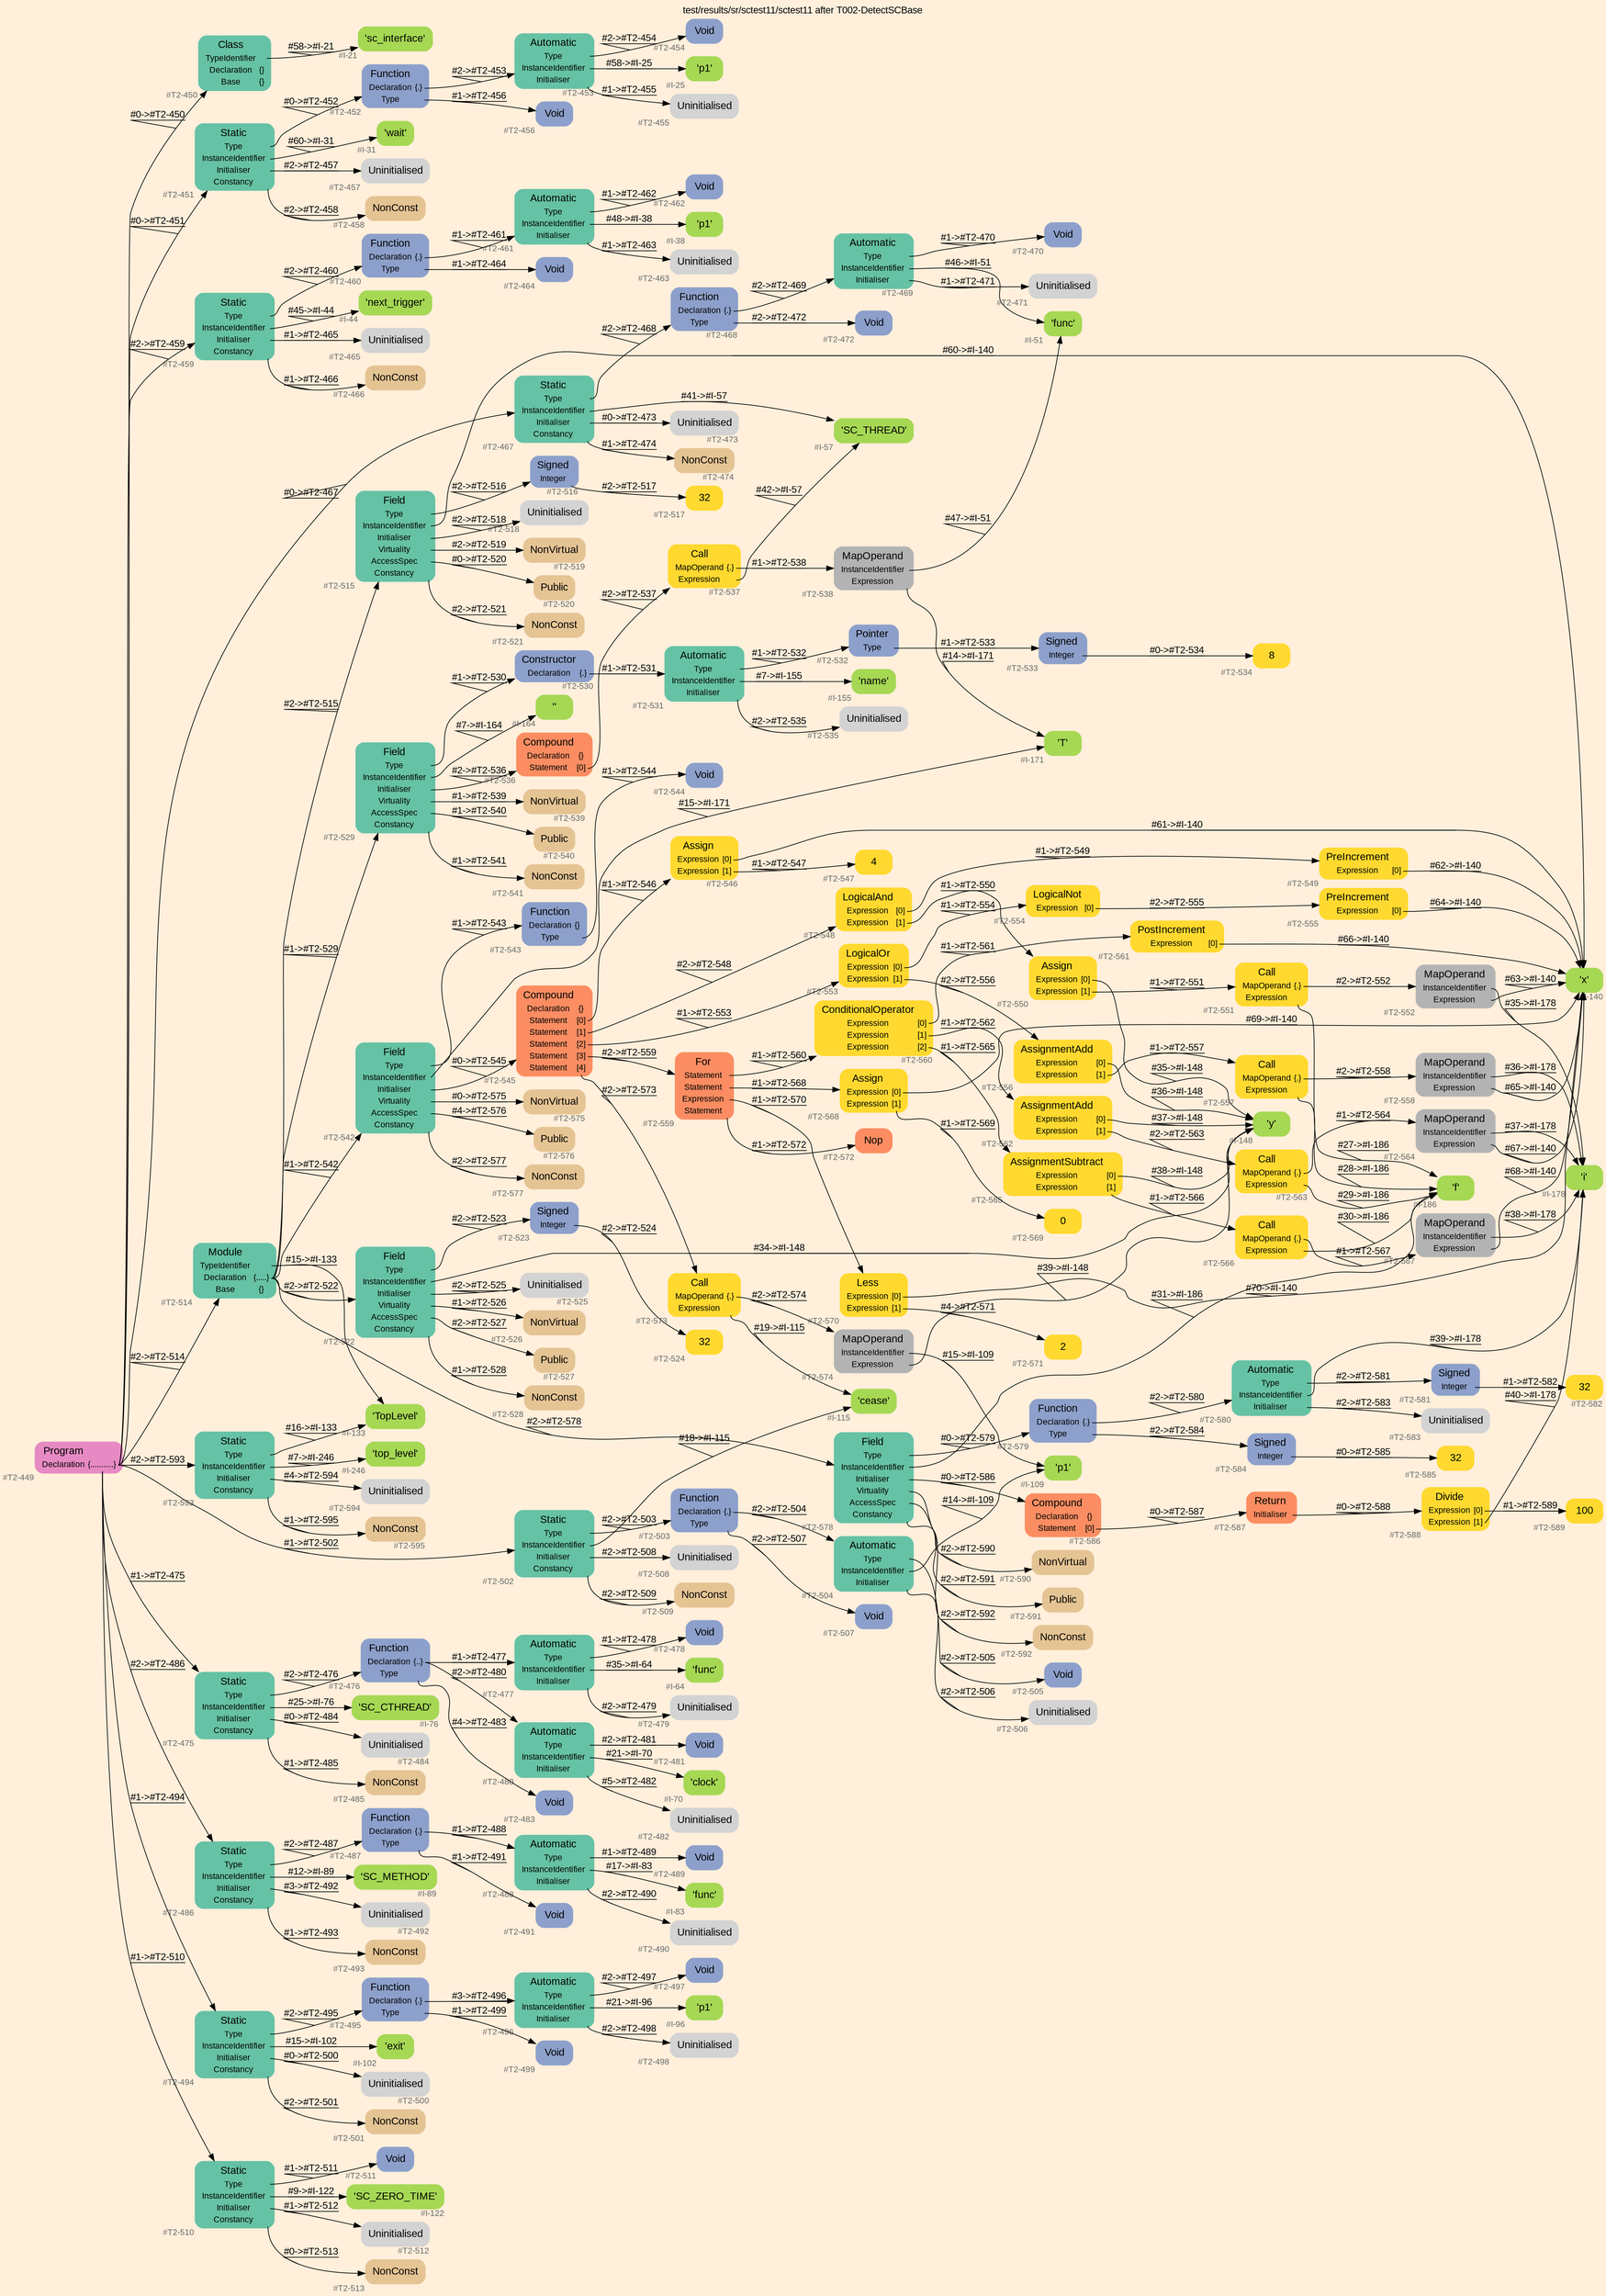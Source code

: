 digraph "test/results/sr/sctest11/sctest11 after T002-DetectSCBase" {
label = "test/results/sr/sctest11/sctest11 after T002-DetectSCBase"
labelloc = t
graph [
    rankdir = "LR"
    ranksep = 0.3
    bgcolor = antiquewhite1
    color = black
    fontcolor = black
    fontname = "Arial"
];
node [
    fontname = "Arial"
];
edge [
    fontname = "Arial"
];

// -------------------- node figure --------------------
// -------- block #T2-449 ----------
"#T2-449" [
    fillcolor = "/set28/4"
    xlabel = "#T2-449"
    fontsize = "12"
    fontcolor = grey40
    shape = "plaintext"
    label = <<TABLE BORDER="0" CELLBORDER="0" CELLSPACING="0">
     <TR><TD><FONT COLOR="black" POINT-SIZE="15">Program</FONT></TD></TR>
     <TR><TD><FONT COLOR="black" POINT-SIZE="12">Declaration</FONT></TD><TD PORT="port0"><FONT COLOR="black" POINT-SIZE="12">{...........}</FONT></TD></TR>
    </TABLE>>
    style = "rounded,filled"
];

// -------- block #T2-450 ----------
"#T2-450" [
    fillcolor = "/set28/1"
    xlabel = "#T2-450"
    fontsize = "12"
    fontcolor = grey40
    shape = "plaintext"
    label = <<TABLE BORDER="0" CELLBORDER="0" CELLSPACING="0">
     <TR><TD><FONT COLOR="black" POINT-SIZE="15">Class</FONT></TD></TR>
     <TR><TD><FONT COLOR="black" POINT-SIZE="12">TypeIdentifier</FONT></TD><TD PORT="port0"></TD></TR>
     <TR><TD><FONT COLOR="black" POINT-SIZE="12">Declaration</FONT></TD><TD PORT="port1"><FONT COLOR="black" POINT-SIZE="12">{}</FONT></TD></TR>
     <TR><TD><FONT COLOR="black" POINT-SIZE="12">Base</FONT></TD><TD PORT="port2"><FONT COLOR="black" POINT-SIZE="12">{}</FONT></TD></TR>
    </TABLE>>
    style = "rounded,filled"
];

// -------- block #I-21 ----------
"#I-21" [
    fillcolor = "/set28/5"
    xlabel = "#I-21"
    fontsize = "12"
    fontcolor = grey40
    shape = "plaintext"
    label = <<TABLE BORDER="0" CELLBORDER="0" CELLSPACING="0">
     <TR><TD><FONT COLOR="black" POINT-SIZE="15">'sc_interface'</FONT></TD></TR>
    </TABLE>>
    style = "rounded,filled"
];

// -------- block #T2-451 ----------
"#T2-451" [
    fillcolor = "/set28/1"
    xlabel = "#T2-451"
    fontsize = "12"
    fontcolor = grey40
    shape = "plaintext"
    label = <<TABLE BORDER="0" CELLBORDER="0" CELLSPACING="0">
     <TR><TD><FONT COLOR="black" POINT-SIZE="15">Static</FONT></TD></TR>
     <TR><TD><FONT COLOR="black" POINT-SIZE="12">Type</FONT></TD><TD PORT="port0"></TD></TR>
     <TR><TD><FONT COLOR="black" POINT-SIZE="12">InstanceIdentifier</FONT></TD><TD PORT="port1"></TD></TR>
     <TR><TD><FONT COLOR="black" POINT-SIZE="12">Initialiser</FONT></TD><TD PORT="port2"></TD></TR>
     <TR><TD><FONT COLOR="black" POINT-SIZE="12">Constancy</FONT></TD><TD PORT="port3"></TD></TR>
    </TABLE>>
    style = "rounded,filled"
];

// -------- block #T2-452 ----------
"#T2-452" [
    fillcolor = "/set28/3"
    xlabel = "#T2-452"
    fontsize = "12"
    fontcolor = grey40
    shape = "plaintext"
    label = <<TABLE BORDER="0" CELLBORDER="0" CELLSPACING="0">
     <TR><TD><FONT COLOR="black" POINT-SIZE="15">Function</FONT></TD></TR>
     <TR><TD><FONT COLOR="black" POINT-SIZE="12">Declaration</FONT></TD><TD PORT="port0"><FONT COLOR="black" POINT-SIZE="12">{.}</FONT></TD></TR>
     <TR><TD><FONT COLOR="black" POINT-SIZE="12">Type</FONT></TD><TD PORT="port1"></TD></TR>
    </TABLE>>
    style = "rounded,filled"
];

// -------- block #T2-453 ----------
"#T2-453" [
    fillcolor = "/set28/1"
    xlabel = "#T2-453"
    fontsize = "12"
    fontcolor = grey40
    shape = "plaintext"
    label = <<TABLE BORDER="0" CELLBORDER="0" CELLSPACING="0">
     <TR><TD><FONT COLOR="black" POINT-SIZE="15">Automatic</FONT></TD></TR>
     <TR><TD><FONT COLOR="black" POINT-SIZE="12">Type</FONT></TD><TD PORT="port0"></TD></TR>
     <TR><TD><FONT COLOR="black" POINT-SIZE="12">InstanceIdentifier</FONT></TD><TD PORT="port1"></TD></TR>
     <TR><TD><FONT COLOR="black" POINT-SIZE="12">Initialiser</FONT></TD><TD PORT="port2"></TD></TR>
    </TABLE>>
    style = "rounded,filled"
];

// -------- block #T2-454 ----------
"#T2-454" [
    fillcolor = "/set28/3"
    xlabel = "#T2-454"
    fontsize = "12"
    fontcolor = grey40
    shape = "plaintext"
    label = <<TABLE BORDER="0" CELLBORDER="0" CELLSPACING="0">
     <TR><TD><FONT COLOR="black" POINT-SIZE="15">Void</FONT></TD></TR>
    </TABLE>>
    style = "rounded,filled"
];

// -------- block #I-25 ----------
"#I-25" [
    fillcolor = "/set28/5"
    xlabel = "#I-25"
    fontsize = "12"
    fontcolor = grey40
    shape = "plaintext"
    label = <<TABLE BORDER="0" CELLBORDER="0" CELLSPACING="0">
     <TR><TD><FONT COLOR="black" POINT-SIZE="15">'p1'</FONT></TD></TR>
    </TABLE>>
    style = "rounded,filled"
];

// -------- block #T2-455 ----------
"#T2-455" [
    xlabel = "#T2-455"
    fontsize = "12"
    fontcolor = grey40
    shape = "plaintext"
    label = <<TABLE BORDER="0" CELLBORDER="0" CELLSPACING="0">
     <TR><TD><FONT COLOR="black" POINT-SIZE="15">Uninitialised</FONT></TD></TR>
    </TABLE>>
    style = "rounded,filled"
];

// -------- block #T2-456 ----------
"#T2-456" [
    fillcolor = "/set28/3"
    xlabel = "#T2-456"
    fontsize = "12"
    fontcolor = grey40
    shape = "plaintext"
    label = <<TABLE BORDER="0" CELLBORDER="0" CELLSPACING="0">
     <TR><TD><FONT COLOR="black" POINT-SIZE="15">Void</FONT></TD></TR>
    </TABLE>>
    style = "rounded,filled"
];

// -------- block #I-31 ----------
"#I-31" [
    fillcolor = "/set28/5"
    xlabel = "#I-31"
    fontsize = "12"
    fontcolor = grey40
    shape = "plaintext"
    label = <<TABLE BORDER="0" CELLBORDER="0" CELLSPACING="0">
     <TR><TD><FONT COLOR="black" POINT-SIZE="15">'wait'</FONT></TD></TR>
    </TABLE>>
    style = "rounded,filled"
];

// -------- block #T2-457 ----------
"#T2-457" [
    xlabel = "#T2-457"
    fontsize = "12"
    fontcolor = grey40
    shape = "plaintext"
    label = <<TABLE BORDER="0" CELLBORDER="0" CELLSPACING="0">
     <TR><TD><FONT COLOR="black" POINT-SIZE="15">Uninitialised</FONT></TD></TR>
    </TABLE>>
    style = "rounded,filled"
];

// -------- block #T2-458 ----------
"#T2-458" [
    fillcolor = "/set28/7"
    xlabel = "#T2-458"
    fontsize = "12"
    fontcolor = grey40
    shape = "plaintext"
    label = <<TABLE BORDER="0" CELLBORDER="0" CELLSPACING="0">
     <TR><TD><FONT COLOR="black" POINT-SIZE="15">NonConst</FONT></TD></TR>
    </TABLE>>
    style = "rounded,filled"
];

// -------- block #T2-459 ----------
"#T2-459" [
    fillcolor = "/set28/1"
    xlabel = "#T2-459"
    fontsize = "12"
    fontcolor = grey40
    shape = "plaintext"
    label = <<TABLE BORDER="0" CELLBORDER="0" CELLSPACING="0">
     <TR><TD><FONT COLOR="black" POINT-SIZE="15">Static</FONT></TD></TR>
     <TR><TD><FONT COLOR="black" POINT-SIZE="12">Type</FONT></TD><TD PORT="port0"></TD></TR>
     <TR><TD><FONT COLOR="black" POINT-SIZE="12">InstanceIdentifier</FONT></TD><TD PORT="port1"></TD></TR>
     <TR><TD><FONT COLOR="black" POINT-SIZE="12">Initialiser</FONT></TD><TD PORT="port2"></TD></TR>
     <TR><TD><FONT COLOR="black" POINT-SIZE="12">Constancy</FONT></TD><TD PORT="port3"></TD></TR>
    </TABLE>>
    style = "rounded,filled"
];

// -------- block #T2-460 ----------
"#T2-460" [
    fillcolor = "/set28/3"
    xlabel = "#T2-460"
    fontsize = "12"
    fontcolor = grey40
    shape = "plaintext"
    label = <<TABLE BORDER="0" CELLBORDER="0" CELLSPACING="0">
     <TR><TD><FONT COLOR="black" POINT-SIZE="15">Function</FONT></TD></TR>
     <TR><TD><FONT COLOR="black" POINT-SIZE="12">Declaration</FONT></TD><TD PORT="port0"><FONT COLOR="black" POINT-SIZE="12">{.}</FONT></TD></TR>
     <TR><TD><FONT COLOR="black" POINT-SIZE="12">Type</FONT></TD><TD PORT="port1"></TD></TR>
    </TABLE>>
    style = "rounded,filled"
];

// -------- block #T2-461 ----------
"#T2-461" [
    fillcolor = "/set28/1"
    xlabel = "#T2-461"
    fontsize = "12"
    fontcolor = grey40
    shape = "plaintext"
    label = <<TABLE BORDER="0" CELLBORDER="0" CELLSPACING="0">
     <TR><TD><FONT COLOR="black" POINT-SIZE="15">Automatic</FONT></TD></TR>
     <TR><TD><FONT COLOR="black" POINT-SIZE="12">Type</FONT></TD><TD PORT="port0"></TD></TR>
     <TR><TD><FONT COLOR="black" POINT-SIZE="12">InstanceIdentifier</FONT></TD><TD PORT="port1"></TD></TR>
     <TR><TD><FONT COLOR="black" POINT-SIZE="12">Initialiser</FONT></TD><TD PORT="port2"></TD></TR>
    </TABLE>>
    style = "rounded,filled"
];

// -------- block #T2-462 ----------
"#T2-462" [
    fillcolor = "/set28/3"
    xlabel = "#T2-462"
    fontsize = "12"
    fontcolor = grey40
    shape = "plaintext"
    label = <<TABLE BORDER="0" CELLBORDER="0" CELLSPACING="0">
     <TR><TD><FONT COLOR="black" POINT-SIZE="15">Void</FONT></TD></TR>
    </TABLE>>
    style = "rounded,filled"
];

// -------- block #I-38 ----------
"#I-38" [
    fillcolor = "/set28/5"
    xlabel = "#I-38"
    fontsize = "12"
    fontcolor = grey40
    shape = "plaintext"
    label = <<TABLE BORDER="0" CELLBORDER="0" CELLSPACING="0">
     <TR><TD><FONT COLOR="black" POINT-SIZE="15">'p1'</FONT></TD></TR>
    </TABLE>>
    style = "rounded,filled"
];

// -------- block #T2-463 ----------
"#T2-463" [
    xlabel = "#T2-463"
    fontsize = "12"
    fontcolor = grey40
    shape = "plaintext"
    label = <<TABLE BORDER="0" CELLBORDER="0" CELLSPACING="0">
     <TR><TD><FONT COLOR="black" POINT-SIZE="15">Uninitialised</FONT></TD></TR>
    </TABLE>>
    style = "rounded,filled"
];

// -------- block #T2-464 ----------
"#T2-464" [
    fillcolor = "/set28/3"
    xlabel = "#T2-464"
    fontsize = "12"
    fontcolor = grey40
    shape = "plaintext"
    label = <<TABLE BORDER="0" CELLBORDER="0" CELLSPACING="0">
     <TR><TD><FONT COLOR="black" POINT-SIZE="15">Void</FONT></TD></TR>
    </TABLE>>
    style = "rounded,filled"
];

// -------- block #I-44 ----------
"#I-44" [
    fillcolor = "/set28/5"
    xlabel = "#I-44"
    fontsize = "12"
    fontcolor = grey40
    shape = "plaintext"
    label = <<TABLE BORDER="0" CELLBORDER="0" CELLSPACING="0">
     <TR><TD><FONT COLOR="black" POINT-SIZE="15">'next_trigger'</FONT></TD></TR>
    </TABLE>>
    style = "rounded,filled"
];

// -------- block #T2-465 ----------
"#T2-465" [
    xlabel = "#T2-465"
    fontsize = "12"
    fontcolor = grey40
    shape = "plaintext"
    label = <<TABLE BORDER="0" CELLBORDER="0" CELLSPACING="0">
     <TR><TD><FONT COLOR="black" POINT-SIZE="15">Uninitialised</FONT></TD></TR>
    </TABLE>>
    style = "rounded,filled"
];

// -------- block #T2-466 ----------
"#T2-466" [
    fillcolor = "/set28/7"
    xlabel = "#T2-466"
    fontsize = "12"
    fontcolor = grey40
    shape = "plaintext"
    label = <<TABLE BORDER="0" CELLBORDER="0" CELLSPACING="0">
     <TR><TD><FONT COLOR="black" POINT-SIZE="15">NonConst</FONT></TD></TR>
    </TABLE>>
    style = "rounded,filled"
];

// -------- block #T2-467 ----------
"#T2-467" [
    fillcolor = "/set28/1"
    xlabel = "#T2-467"
    fontsize = "12"
    fontcolor = grey40
    shape = "plaintext"
    label = <<TABLE BORDER="0" CELLBORDER="0" CELLSPACING="0">
     <TR><TD><FONT COLOR="black" POINT-SIZE="15">Static</FONT></TD></TR>
     <TR><TD><FONT COLOR="black" POINT-SIZE="12">Type</FONT></TD><TD PORT="port0"></TD></TR>
     <TR><TD><FONT COLOR="black" POINT-SIZE="12">InstanceIdentifier</FONT></TD><TD PORT="port1"></TD></TR>
     <TR><TD><FONT COLOR="black" POINT-SIZE="12">Initialiser</FONT></TD><TD PORT="port2"></TD></TR>
     <TR><TD><FONT COLOR="black" POINT-SIZE="12">Constancy</FONT></TD><TD PORT="port3"></TD></TR>
    </TABLE>>
    style = "rounded,filled"
];

// -------- block #T2-468 ----------
"#T2-468" [
    fillcolor = "/set28/3"
    xlabel = "#T2-468"
    fontsize = "12"
    fontcolor = grey40
    shape = "plaintext"
    label = <<TABLE BORDER="0" CELLBORDER="0" CELLSPACING="0">
     <TR><TD><FONT COLOR="black" POINT-SIZE="15">Function</FONT></TD></TR>
     <TR><TD><FONT COLOR="black" POINT-SIZE="12">Declaration</FONT></TD><TD PORT="port0"><FONT COLOR="black" POINT-SIZE="12">{.}</FONT></TD></TR>
     <TR><TD><FONT COLOR="black" POINT-SIZE="12">Type</FONT></TD><TD PORT="port1"></TD></TR>
    </TABLE>>
    style = "rounded,filled"
];

// -------- block #T2-469 ----------
"#T2-469" [
    fillcolor = "/set28/1"
    xlabel = "#T2-469"
    fontsize = "12"
    fontcolor = grey40
    shape = "plaintext"
    label = <<TABLE BORDER="0" CELLBORDER="0" CELLSPACING="0">
     <TR><TD><FONT COLOR="black" POINT-SIZE="15">Automatic</FONT></TD></TR>
     <TR><TD><FONT COLOR="black" POINT-SIZE="12">Type</FONT></TD><TD PORT="port0"></TD></TR>
     <TR><TD><FONT COLOR="black" POINT-SIZE="12">InstanceIdentifier</FONT></TD><TD PORT="port1"></TD></TR>
     <TR><TD><FONT COLOR="black" POINT-SIZE="12">Initialiser</FONT></TD><TD PORT="port2"></TD></TR>
    </TABLE>>
    style = "rounded,filled"
];

// -------- block #T2-470 ----------
"#T2-470" [
    fillcolor = "/set28/3"
    xlabel = "#T2-470"
    fontsize = "12"
    fontcolor = grey40
    shape = "plaintext"
    label = <<TABLE BORDER="0" CELLBORDER="0" CELLSPACING="0">
     <TR><TD><FONT COLOR="black" POINT-SIZE="15">Void</FONT></TD></TR>
    </TABLE>>
    style = "rounded,filled"
];

// -------- block #I-51 ----------
"#I-51" [
    fillcolor = "/set28/5"
    xlabel = "#I-51"
    fontsize = "12"
    fontcolor = grey40
    shape = "plaintext"
    label = <<TABLE BORDER="0" CELLBORDER="0" CELLSPACING="0">
     <TR><TD><FONT COLOR="black" POINT-SIZE="15">'func'</FONT></TD></TR>
    </TABLE>>
    style = "rounded,filled"
];

// -------- block #T2-471 ----------
"#T2-471" [
    xlabel = "#T2-471"
    fontsize = "12"
    fontcolor = grey40
    shape = "plaintext"
    label = <<TABLE BORDER="0" CELLBORDER="0" CELLSPACING="0">
     <TR><TD><FONT COLOR="black" POINT-SIZE="15">Uninitialised</FONT></TD></TR>
    </TABLE>>
    style = "rounded,filled"
];

// -------- block #T2-472 ----------
"#T2-472" [
    fillcolor = "/set28/3"
    xlabel = "#T2-472"
    fontsize = "12"
    fontcolor = grey40
    shape = "plaintext"
    label = <<TABLE BORDER="0" CELLBORDER="0" CELLSPACING="0">
     <TR><TD><FONT COLOR="black" POINT-SIZE="15">Void</FONT></TD></TR>
    </TABLE>>
    style = "rounded,filled"
];

// -------- block #I-57 ----------
"#I-57" [
    fillcolor = "/set28/5"
    xlabel = "#I-57"
    fontsize = "12"
    fontcolor = grey40
    shape = "plaintext"
    label = <<TABLE BORDER="0" CELLBORDER="0" CELLSPACING="0">
     <TR><TD><FONT COLOR="black" POINT-SIZE="15">'SC_THREAD'</FONT></TD></TR>
    </TABLE>>
    style = "rounded,filled"
];

// -------- block #T2-473 ----------
"#T2-473" [
    xlabel = "#T2-473"
    fontsize = "12"
    fontcolor = grey40
    shape = "plaintext"
    label = <<TABLE BORDER="0" CELLBORDER="0" CELLSPACING="0">
     <TR><TD><FONT COLOR="black" POINT-SIZE="15">Uninitialised</FONT></TD></TR>
    </TABLE>>
    style = "rounded,filled"
];

// -------- block #T2-474 ----------
"#T2-474" [
    fillcolor = "/set28/7"
    xlabel = "#T2-474"
    fontsize = "12"
    fontcolor = grey40
    shape = "plaintext"
    label = <<TABLE BORDER="0" CELLBORDER="0" CELLSPACING="0">
     <TR><TD><FONT COLOR="black" POINT-SIZE="15">NonConst</FONT></TD></TR>
    </TABLE>>
    style = "rounded,filled"
];

// -------- block #T2-475 ----------
"#T2-475" [
    fillcolor = "/set28/1"
    xlabel = "#T2-475"
    fontsize = "12"
    fontcolor = grey40
    shape = "plaintext"
    label = <<TABLE BORDER="0" CELLBORDER="0" CELLSPACING="0">
     <TR><TD><FONT COLOR="black" POINT-SIZE="15">Static</FONT></TD></TR>
     <TR><TD><FONT COLOR="black" POINT-SIZE="12">Type</FONT></TD><TD PORT="port0"></TD></TR>
     <TR><TD><FONT COLOR="black" POINT-SIZE="12">InstanceIdentifier</FONT></TD><TD PORT="port1"></TD></TR>
     <TR><TD><FONT COLOR="black" POINT-SIZE="12">Initialiser</FONT></TD><TD PORT="port2"></TD></TR>
     <TR><TD><FONT COLOR="black" POINT-SIZE="12">Constancy</FONT></TD><TD PORT="port3"></TD></TR>
    </TABLE>>
    style = "rounded,filled"
];

// -------- block #T2-476 ----------
"#T2-476" [
    fillcolor = "/set28/3"
    xlabel = "#T2-476"
    fontsize = "12"
    fontcolor = grey40
    shape = "plaintext"
    label = <<TABLE BORDER="0" CELLBORDER="0" CELLSPACING="0">
     <TR><TD><FONT COLOR="black" POINT-SIZE="15">Function</FONT></TD></TR>
     <TR><TD><FONT COLOR="black" POINT-SIZE="12">Declaration</FONT></TD><TD PORT="port0"><FONT COLOR="black" POINT-SIZE="12">{..}</FONT></TD></TR>
     <TR><TD><FONT COLOR="black" POINT-SIZE="12">Type</FONT></TD><TD PORT="port1"></TD></TR>
    </TABLE>>
    style = "rounded,filled"
];

// -------- block #T2-477 ----------
"#T2-477" [
    fillcolor = "/set28/1"
    xlabel = "#T2-477"
    fontsize = "12"
    fontcolor = grey40
    shape = "plaintext"
    label = <<TABLE BORDER="0" CELLBORDER="0" CELLSPACING="0">
     <TR><TD><FONT COLOR="black" POINT-SIZE="15">Automatic</FONT></TD></TR>
     <TR><TD><FONT COLOR="black" POINT-SIZE="12">Type</FONT></TD><TD PORT="port0"></TD></TR>
     <TR><TD><FONT COLOR="black" POINT-SIZE="12">InstanceIdentifier</FONT></TD><TD PORT="port1"></TD></TR>
     <TR><TD><FONT COLOR="black" POINT-SIZE="12">Initialiser</FONT></TD><TD PORT="port2"></TD></TR>
    </TABLE>>
    style = "rounded,filled"
];

// -------- block #T2-478 ----------
"#T2-478" [
    fillcolor = "/set28/3"
    xlabel = "#T2-478"
    fontsize = "12"
    fontcolor = grey40
    shape = "plaintext"
    label = <<TABLE BORDER="0" CELLBORDER="0" CELLSPACING="0">
     <TR><TD><FONT COLOR="black" POINT-SIZE="15">Void</FONT></TD></TR>
    </TABLE>>
    style = "rounded,filled"
];

// -------- block #I-64 ----------
"#I-64" [
    fillcolor = "/set28/5"
    xlabel = "#I-64"
    fontsize = "12"
    fontcolor = grey40
    shape = "plaintext"
    label = <<TABLE BORDER="0" CELLBORDER="0" CELLSPACING="0">
     <TR><TD><FONT COLOR="black" POINT-SIZE="15">'func'</FONT></TD></TR>
    </TABLE>>
    style = "rounded,filled"
];

// -------- block #T2-479 ----------
"#T2-479" [
    xlabel = "#T2-479"
    fontsize = "12"
    fontcolor = grey40
    shape = "plaintext"
    label = <<TABLE BORDER="0" CELLBORDER="0" CELLSPACING="0">
     <TR><TD><FONT COLOR="black" POINT-SIZE="15">Uninitialised</FONT></TD></TR>
    </TABLE>>
    style = "rounded,filled"
];

// -------- block #T2-480 ----------
"#T2-480" [
    fillcolor = "/set28/1"
    xlabel = "#T2-480"
    fontsize = "12"
    fontcolor = grey40
    shape = "plaintext"
    label = <<TABLE BORDER="0" CELLBORDER="0" CELLSPACING="0">
     <TR><TD><FONT COLOR="black" POINT-SIZE="15">Automatic</FONT></TD></TR>
     <TR><TD><FONT COLOR="black" POINT-SIZE="12">Type</FONT></TD><TD PORT="port0"></TD></TR>
     <TR><TD><FONT COLOR="black" POINT-SIZE="12">InstanceIdentifier</FONT></TD><TD PORT="port1"></TD></TR>
     <TR><TD><FONT COLOR="black" POINT-SIZE="12">Initialiser</FONT></TD><TD PORT="port2"></TD></TR>
    </TABLE>>
    style = "rounded,filled"
];

// -------- block #T2-481 ----------
"#T2-481" [
    fillcolor = "/set28/3"
    xlabel = "#T2-481"
    fontsize = "12"
    fontcolor = grey40
    shape = "plaintext"
    label = <<TABLE BORDER="0" CELLBORDER="0" CELLSPACING="0">
     <TR><TD><FONT COLOR="black" POINT-SIZE="15">Void</FONT></TD></TR>
    </TABLE>>
    style = "rounded,filled"
];

// -------- block #I-70 ----------
"#I-70" [
    fillcolor = "/set28/5"
    xlabel = "#I-70"
    fontsize = "12"
    fontcolor = grey40
    shape = "plaintext"
    label = <<TABLE BORDER="0" CELLBORDER="0" CELLSPACING="0">
     <TR><TD><FONT COLOR="black" POINT-SIZE="15">'clock'</FONT></TD></TR>
    </TABLE>>
    style = "rounded,filled"
];

// -------- block #T2-482 ----------
"#T2-482" [
    xlabel = "#T2-482"
    fontsize = "12"
    fontcolor = grey40
    shape = "plaintext"
    label = <<TABLE BORDER="0" CELLBORDER="0" CELLSPACING="0">
     <TR><TD><FONT COLOR="black" POINT-SIZE="15">Uninitialised</FONT></TD></TR>
    </TABLE>>
    style = "rounded,filled"
];

// -------- block #T2-483 ----------
"#T2-483" [
    fillcolor = "/set28/3"
    xlabel = "#T2-483"
    fontsize = "12"
    fontcolor = grey40
    shape = "plaintext"
    label = <<TABLE BORDER="0" CELLBORDER="0" CELLSPACING="0">
     <TR><TD><FONT COLOR="black" POINT-SIZE="15">Void</FONT></TD></TR>
    </TABLE>>
    style = "rounded,filled"
];

// -------- block #I-76 ----------
"#I-76" [
    fillcolor = "/set28/5"
    xlabel = "#I-76"
    fontsize = "12"
    fontcolor = grey40
    shape = "plaintext"
    label = <<TABLE BORDER="0" CELLBORDER="0" CELLSPACING="0">
     <TR><TD><FONT COLOR="black" POINT-SIZE="15">'SC_CTHREAD'</FONT></TD></TR>
    </TABLE>>
    style = "rounded,filled"
];

// -------- block #T2-484 ----------
"#T2-484" [
    xlabel = "#T2-484"
    fontsize = "12"
    fontcolor = grey40
    shape = "plaintext"
    label = <<TABLE BORDER="0" CELLBORDER="0" CELLSPACING="0">
     <TR><TD><FONT COLOR="black" POINT-SIZE="15">Uninitialised</FONT></TD></TR>
    </TABLE>>
    style = "rounded,filled"
];

// -------- block #T2-485 ----------
"#T2-485" [
    fillcolor = "/set28/7"
    xlabel = "#T2-485"
    fontsize = "12"
    fontcolor = grey40
    shape = "plaintext"
    label = <<TABLE BORDER="0" CELLBORDER="0" CELLSPACING="0">
     <TR><TD><FONT COLOR="black" POINT-SIZE="15">NonConst</FONT></TD></TR>
    </TABLE>>
    style = "rounded,filled"
];

// -------- block #T2-486 ----------
"#T2-486" [
    fillcolor = "/set28/1"
    xlabel = "#T2-486"
    fontsize = "12"
    fontcolor = grey40
    shape = "plaintext"
    label = <<TABLE BORDER="0" CELLBORDER="0" CELLSPACING="0">
     <TR><TD><FONT COLOR="black" POINT-SIZE="15">Static</FONT></TD></TR>
     <TR><TD><FONT COLOR="black" POINT-SIZE="12">Type</FONT></TD><TD PORT="port0"></TD></TR>
     <TR><TD><FONT COLOR="black" POINT-SIZE="12">InstanceIdentifier</FONT></TD><TD PORT="port1"></TD></TR>
     <TR><TD><FONT COLOR="black" POINT-SIZE="12">Initialiser</FONT></TD><TD PORT="port2"></TD></TR>
     <TR><TD><FONT COLOR="black" POINT-SIZE="12">Constancy</FONT></TD><TD PORT="port3"></TD></TR>
    </TABLE>>
    style = "rounded,filled"
];

// -------- block #T2-487 ----------
"#T2-487" [
    fillcolor = "/set28/3"
    xlabel = "#T2-487"
    fontsize = "12"
    fontcolor = grey40
    shape = "plaintext"
    label = <<TABLE BORDER="0" CELLBORDER="0" CELLSPACING="0">
     <TR><TD><FONT COLOR="black" POINT-SIZE="15">Function</FONT></TD></TR>
     <TR><TD><FONT COLOR="black" POINT-SIZE="12">Declaration</FONT></TD><TD PORT="port0"><FONT COLOR="black" POINT-SIZE="12">{.}</FONT></TD></TR>
     <TR><TD><FONT COLOR="black" POINT-SIZE="12">Type</FONT></TD><TD PORT="port1"></TD></TR>
    </TABLE>>
    style = "rounded,filled"
];

// -------- block #T2-488 ----------
"#T2-488" [
    fillcolor = "/set28/1"
    xlabel = "#T2-488"
    fontsize = "12"
    fontcolor = grey40
    shape = "plaintext"
    label = <<TABLE BORDER="0" CELLBORDER="0" CELLSPACING="0">
     <TR><TD><FONT COLOR="black" POINT-SIZE="15">Automatic</FONT></TD></TR>
     <TR><TD><FONT COLOR="black" POINT-SIZE="12">Type</FONT></TD><TD PORT="port0"></TD></TR>
     <TR><TD><FONT COLOR="black" POINT-SIZE="12">InstanceIdentifier</FONT></TD><TD PORT="port1"></TD></TR>
     <TR><TD><FONT COLOR="black" POINT-SIZE="12">Initialiser</FONT></TD><TD PORT="port2"></TD></TR>
    </TABLE>>
    style = "rounded,filled"
];

// -------- block #T2-489 ----------
"#T2-489" [
    fillcolor = "/set28/3"
    xlabel = "#T2-489"
    fontsize = "12"
    fontcolor = grey40
    shape = "plaintext"
    label = <<TABLE BORDER="0" CELLBORDER="0" CELLSPACING="0">
     <TR><TD><FONT COLOR="black" POINT-SIZE="15">Void</FONT></TD></TR>
    </TABLE>>
    style = "rounded,filled"
];

// -------- block #I-83 ----------
"#I-83" [
    fillcolor = "/set28/5"
    xlabel = "#I-83"
    fontsize = "12"
    fontcolor = grey40
    shape = "plaintext"
    label = <<TABLE BORDER="0" CELLBORDER="0" CELLSPACING="0">
     <TR><TD><FONT COLOR="black" POINT-SIZE="15">'func'</FONT></TD></TR>
    </TABLE>>
    style = "rounded,filled"
];

// -------- block #T2-490 ----------
"#T2-490" [
    xlabel = "#T2-490"
    fontsize = "12"
    fontcolor = grey40
    shape = "plaintext"
    label = <<TABLE BORDER="0" CELLBORDER="0" CELLSPACING="0">
     <TR><TD><FONT COLOR="black" POINT-SIZE="15">Uninitialised</FONT></TD></TR>
    </TABLE>>
    style = "rounded,filled"
];

// -------- block #T2-491 ----------
"#T2-491" [
    fillcolor = "/set28/3"
    xlabel = "#T2-491"
    fontsize = "12"
    fontcolor = grey40
    shape = "plaintext"
    label = <<TABLE BORDER="0" CELLBORDER="0" CELLSPACING="0">
     <TR><TD><FONT COLOR="black" POINT-SIZE="15">Void</FONT></TD></TR>
    </TABLE>>
    style = "rounded,filled"
];

// -------- block #I-89 ----------
"#I-89" [
    fillcolor = "/set28/5"
    xlabel = "#I-89"
    fontsize = "12"
    fontcolor = grey40
    shape = "plaintext"
    label = <<TABLE BORDER="0" CELLBORDER="0" CELLSPACING="0">
     <TR><TD><FONT COLOR="black" POINT-SIZE="15">'SC_METHOD'</FONT></TD></TR>
    </TABLE>>
    style = "rounded,filled"
];

// -------- block #T2-492 ----------
"#T2-492" [
    xlabel = "#T2-492"
    fontsize = "12"
    fontcolor = grey40
    shape = "plaintext"
    label = <<TABLE BORDER="0" CELLBORDER="0" CELLSPACING="0">
     <TR><TD><FONT COLOR="black" POINT-SIZE="15">Uninitialised</FONT></TD></TR>
    </TABLE>>
    style = "rounded,filled"
];

// -------- block #T2-493 ----------
"#T2-493" [
    fillcolor = "/set28/7"
    xlabel = "#T2-493"
    fontsize = "12"
    fontcolor = grey40
    shape = "plaintext"
    label = <<TABLE BORDER="0" CELLBORDER="0" CELLSPACING="0">
     <TR><TD><FONT COLOR="black" POINT-SIZE="15">NonConst</FONT></TD></TR>
    </TABLE>>
    style = "rounded,filled"
];

// -------- block #T2-494 ----------
"#T2-494" [
    fillcolor = "/set28/1"
    xlabel = "#T2-494"
    fontsize = "12"
    fontcolor = grey40
    shape = "plaintext"
    label = <<TABLE BORDER="0" CELLBORDER="0" CELLSPACING="0">
     <TR><TD><FONT COLOR="black" POINT-SIZE="15">Static</FONT></TD></TR>
     <TR><TD><FONT COLOR="black" POINT-SIZE="12">Type</FONT></TD><TD PORT="port0"></TD></TR>
     <TR><TD><FONT COLOR="black" POINT-SIZE="12">InstanceIdentifier</FONT></TD><TD PORT="port1"></TD></TR>
     <TR><TD><FONT COLOR="black" POINT-SIZE="12">Initialiser</FONT></TD><TD PORT="port2"></TD></TR>
     <TR><TD><FONT COLOR="black" POINT-SIZE="12">Constancy</FONT></TD><TD PORT="port3"></TD></TR>
    </TABLE>>
    style = "rounded,filled"
];

// -------- block #T2-495 ----------
"#T2-495" [
    fillcolor = "/set28/3"
    xlabel = "#T2-495"
    fontsize = "12"
    fontcolor = grey40
    shape = "plaintext"
    label = <<TABLE BORDER="0" CELLBORDER="0" CELLSPACING="0">
     <TR><TD><FONT COLOR="black" POINT-SIZE="15">Function</FONT></TD></TR>
     <TR><TD><FONT COLOR="black" POINT-SIZE="12">Declaration</FONT></TD><TD PORT="port0"><FONT COLOR="black" POINT-SIZE="12">{.}</FONT></TD></TR>
     <TR><TD><FONT COLOR="black" POINT-SIZE="12">Type</FONT></TD><TD PORT="port1"></TD></TR>
    </TABLE>>
    style = "rounded,filled"
];

// -------- block #T2-496 ----------
"#T2-496" [
    fillcolor = "/set28/1"
    xlabel = "#T2-496"
    fontsize = "12"
    fontcolor = grey40
    shape = "plaintext"
    label = <<TABLE BORDER="0" CELLBORDER="0" CELLSPACING="0">
     <TR><TD><FONT COLOR="black" POINT-SIZE="15">Automatic</FONT></TD></TR>
     <TR><TD><FONT COLOR="black" POINT-SIZE="12">Type</FONT></TD><TD PORT="port0"></TD></TR>
     <TR><TD><FONT COLOR="black" POINT-SIZE="12">InstanceIdentifier</FONT></TD><TD PORT="port1"></TD></TR>
     <TR><TD><FONT COLOR="black" POINT-SIZE="12">Initialiser</FONT></TD><TD PORT="port2"></TD></TR>
    </TABLE>>
    style = "rounded,filled"
];

// -------- block #T2-497 ----------
"#T2-497" [
    fillcolor = "/set28/3"
    xlabel = "#T2-497"
    fontsize = "12"
    fontcolor = grey40
    shape = "plaintext"
    label = <<TABLE BORDER="0" CELLBORDER="0" CELLSPACING="0">
     <TR><TD><FONT COLOR="black" POINT-SIZE="15">Void</FONT></TD></TR>
    </TABLE>>
    style = "rounded,filled"
];

// -------- block #I-96 ----------
"#I-96" [
    fillcolor = "/set28/5"
    xlabel = "#I-96"
    fontsize = "12"
    fontcolor = grey40
    shape = "plaintext"
    label = <<TABLE BORDER="0" CELLBORDER="0" CELLSPACING="0">
     <TR><TD><FONT COLOR="black" POINT-SIZE="15">'p1'</FONT></TD></TR>
    </TABLE>>
    style = "rounded,filled"
];

// -------- block #T2-498 ----------
"#T2-498" [
    xlabel = "#T2-498"
    fontsize = "12"
    fontcolor = grey40
    shape = "plaintext"
    label = <<TABLE BORDER="0" CELLBORDER="0" CELLSPACING="0">
     <TR><TD><FONT COLOR="black" POINT-SIZE="15">Uninitialised</FONT></TD></TR>
    </TABLE>>
    style = "rounded,filled"
];

// -------- block #T2-499 ----------
"#T2-499" [
    fillcolor = "/set28/3"
    xlabel = "#T2-499"
    fontsize = "12"
    fontcolor = grey40
    shape = "plaintext"
    label = <<TABLE BORDER="0" CELLBORDER="0" CELLSPACING="0">
     <TR><TD><FONT COLOR="black" POINT-SIZE="15">Void</FONT></TD></TR>
    </TABLE>>
    style = "rounded,filled"
];

// -------- block #I-102 ----------
"#I-102" [
    fillcolor = "/set28/5"
    xlabel = "#I-102"
    fontsize = "12"
    fontcolor = grey40
    shape = "plaintext"
    label = <<TABLE BORDER="0" CELLBORDER="0" CELLSPACING="0">
     <TR><TD><FONT COLOR="black" POINT-SIZE="15">'exit'</FONT></TD></TR>
    </TABLE>>
    style = "rounded,filled"
];

// -------- block #T2-500 ----------
"#T2-500" [
    xlabel = "#T2-500"
    fontsize = "12"
    fontcolor = grey40
    shape = "plaintext"
    label = <<TABLE BORDER="0" CELLBORDER="0" CELLSPACING="0">
     <TR><TD><FONT COLOR="black" POINT-SIZE="15">Uninitialised</FONT></TD></TR>
    </TABLE>>
    style = "rounded,filled"
];

// -------- block #T2-501 ----------
"#T2-501" [
    fillcolor = "/set28/7"
    xlabel = "#T2-501"
    fontsize = "12"
    fontcolor = grey40
    shape = "plaintext"
    label = <<TABLE BORDER="0" CELLBORDER="0" CELLSPACING="0">
     <TR><TD><FONT COLOR="black" POINT-SIZE="15">NonConst</FONT></TD></TR>
    </TABLE>>
    style = "rounded,filled"
];

// -------- block #T2-502 ----------
"#T2-502" [
    fillcolor = "/set28/1"
    xlabel = "#T2-502"
    fontsize = "12"
    fontcolor = grey40
    shape = "plaintext"
    label = <<TABLE BORDER="0" CELLBORDER="0" CELLSPACING="0">
     <TR><TD><FONT COLOR="black" POINT-SIZE="15">Static</FONT></TD></TR>
     <TR><TD><FONT COLOR="black" POINT-SIZE="12">Type</FONT></TD><TD PORT="port0"></TD></TR>
     <TR><TD><FONT COLOR="black" POINT-SIZE="12">InstanceIdentifier</FONT></TD><TD PORT="port1"></TD></TR>
     <TR><TD><FONT COLOR="black" POINT-SIZE="12">Initialiser</FONT></TD><TD PORT="port2"></TD></TR>
     <TR><TD><FONT COLOR="black" POINT-SIZE="12">Constancy</FONT></TD><TD PORT="port3"></TD></TR>
    </TABLE>>
    style = "rounded,filled"
];

// -------- block #T2-503 ----------
"#T2-503" [
    fillcolor = "/set28/3"
    xlabel = "#T2-503"
    fontsize = "12"
    fontcolor = grey40
    shape = "plaintext"
    label = <<TABLE BORDER="0" CELLBORDER="0" CELLSPACING="0">
     <TR><TD><FONT COLOR="black" POINT-SIZE="15">Function</FONT></TD></TR>
     <TR><TD><FONT COLOR="black" POINT-SIZE="12">Declaration</FONT></TD><TD PORT="port0"><FONT COLOR="black" POINT-SIZE="12">{.}</FONT></TD></TR>
     <TR><TD><FONT COLOR="black" POINT-SIZE="12">Type</FONT></TD><TD PORT="port1"></TD></TR>
    </TABLE>>
    style = "rounded,filled"
];

// -------- block #T2-504 ----------
"#T2-504" [
    fillcolor = "/set28/1"
    xlabel = "#T2-504"
    fontsize = "12"
    fontcolor = grey40
    shape = "plaintext"
    label = <<TABLE BORDER="0" CELLBORDER="0" CELLSPACING="0">
     <TR><TD><FONT COLOR="black" POINT-SIZE="15">Automatic</FONT></TD></TR>
     <TR><TD><FONT COLOR="black" POINT-SIZE="12">Type</FONT></TD><TD PORT="port0"></TD></TR>
     <TR><TD><FONT COLOR="black" POINT-SIZE="12">InstanceIdentifier</FONT></TD><TD PORT="port1"></TD></TR>
     <TR><TD><FONT COLOR="black" POINT-SIZE="12">Initialiser</FONT></TD><TD PORT="port2"></TD></TR>
    </TABLE>>
    style = "rounded,filled"
];

// -------- block #T2-505 ----------
"#T2-505" [
    fillcolor = "/set28/3"
    xlabel = "#T2-505"
    fontsize = "12"
    fontcolor = grey40
    shape = "plaintext"
    label = <<TABLE BORDER="0" CELLBORDER="0" CELLSPACING="0">
     <TR><TD><FONT COLOR="black" POINT-SIZE="15">Void</FONT></TD></TR>
    </TABLE>>
    style = "rounded,filled"
];

// -------- block #I-109 ----------
"#I-109" [
    fillcolor = "/set28/5"
    xlabel = "#I-109"
    fontsize = "12"
    fontcolor = grey40
    shape = "plaintext"
    label = <<TABLE BORDER="0" CELLBORDER="0" CELLSPACING="0">
     <TR><TD><FONT COLOR="black" POINT-SIZE="15">'p1'</FONT></TD></TR>
    </TABLE>>
    style = "rounded,filled"
];

// -------- block #T2-506 ----------
"#T2-506" [
    xlabel = "#T2-506"
    fontsize = "12"
    fontcolor = grey40
    shape = "plaintext"
    label = <<TABLE BORDER="0" CELLBORDER="0" CELLSPACING="0">
     <TR><TD><FONT COLOR="black" POINT-SIZE="15">Uninitialised</FONT></TD></TR>
    </TABLE>>
    style = "rounded,filled"
];

// -------- block #T2-507 ----------
"#T2-507" [
    fillcolor = "/set28/3"
    xlabel = "#T2-507"
    fontsize = "12"
    fontcolor = grey40
    shape = "plaintext"
    label = <<TABLE BORDER="0" CELLBORDER="0" CELLSPACING="0">
     <TR><TD><FONT COLOR="black" POINT-SIZE="15">Void</FONT></TD></TR>
    </TABLE>>
    style = "rounded,filled"
];

// -------- block #I-115 ----------
"#I-115" [
    fillcolor = "/set28/5"
    xlabel = "#I-115"
    fontsize = "12"
    fontcolor = grey40
    shape = "plaintext"
    label = <<TABLE BORDER="0" CELLBORDER="0" CELLSPACING="0">
     <TR><TD><FONT COLOR="black" POINT-SIZE="15">'cease'</FONT></TD></TR>
    </TABLE>>
    style = "rounded,filled"
];

// -------- block #T2-508 ----------
"#T2-508" [
    xlabel = "#T2-508"
    fontsize = "12"
    fontcolor = grey40
    shape = "plaintext"
    label = <<TABLE BORDER="0" CELLBORDER="0" CELLSPACING="0">
     <TR><TD><FONT COLOR="black" POINT-SIZE="15">Uninitialised</FONT></TD></TR>
    </TABLE>>
    style = "rounded,filled"
];

// -------- block #T2-509 ----------
"#T2-509" [
    fillcolor = "/set28/7"
    xlabel = "#T2-509"
    fontsize = "12"
    fontcolor = grey40
    shape = "plaintext"
    label = <<TABLE BORDER="0" CELLBORDER="0" CELLSPACING="0">
     <TR><TD><FONT COLOR="black" POINT-SIZE="15">NonConst</FONT></TD></TR>
    </TABLE>>
    style = "rounded,filled"
];

// -------- block #T2-510 ----------
"#T2-510" [
    fillcolor = "/set28/1"
    xlabel = "#T2-510"
    fontsize = "12"
    fontcolor = grey40
    shape = "plaintext"
    label = <<TABLE BORDER="0" CELLBORDER="0" CELLSPACING="0">
     <TR><TD><FONT COLOR="black" POINT-SIZE="15">Static</FONT></TD></TR>
     <TR><TD><FONT COLOR="black" POINT-SIZE="12">Type</FONT></TD><TD PORT="port0"></TD></TR>
     <TR><TD><FONT COLOR="black" POINT-SIZE="12">InstanceIdentifier</FONT></TD><TD PORT="port1"></TD></TR>
     <TR><TD><FONT COLOR="black" POINT-SIZE="12">Initialiser</FONT></TD><TD PORT="port2"></TD></TR>
     <TR><TD><FONT COLOR="black" POINT-SIZE="12">Constancy</FONT></TD><TD PORT="port3"></TD></TR>
    </TABLE>>
    style = "rounded,filled"
];

// -------- block #T2-511 ----------
"#T2-511" [
    fillcolor = "/set28/3"
    xlabel = "#T2-511"
    fontsize = "12"
    fontcolor = grey40
    shape = "plaintext"
    label = <<TABLE BORDER="0" CELLBORDER="0" CELLSPACING="0">
     <TR><TD><FONT COLOR="black" POINT-SIZE="15">Void</FONT></TD></TR>
    </TABLE>>
    style = "rounded,filled"
];

// -------- block #I-122 ----------
"#I-122" [
    fillcolor = "/set28/5"
    xlabel = "#I-122"
    fontsize = "12"
    fontcolor = grey40
    shape = "plaintext"
    label = <<TABLE BORDER="0" CELLBORDER="0" CELLSPACING="0">
     <TR><TD><FONT COLOR="black" POINT-SIZE="15">'SC_ZERO_TIME'</FONT></TD></TR>
    </TABLE>>
    style = "rounded,filled"
];

// -------- block #T2-512 ----------
"#T2-512" [
    xlabel = "#T2-512"
    fontsize = "12"
    fontcolor = grey40
    shape = "plaintext"
    label = <<TABLE BORDER="0" CELLBORDER="0" CELLSPACING="0">
     <TR><TD><FONT COLOR="black" POINT-SIZE="15">Uninitialised</FONT></TD></TR>
    </TABLE>>
    style = "rounded,filled"
];

// -------- block #T2-513 ----------
"#T2-513" [
    fillcolor = "/set28/7"
    xlabel = "#T2-513"
    fontsize = "12"
    fontcolor = grey40
    shape = "plaintext"
    label = <<TABLE BORDER="0" CELLBORDER="0" CELLSPACING="0">
     <TR><TD><FONT COLOR="black" POINT-SIZE="15">NonConst</FONT></TD></TR>
    </TABLE>>
    style = "rounded,filled"
];

// -------- block #T2-514 ----------
"#T2-514" [
    fillcolor = "/set28/1"
    xlabel = "#T2-514"
    fontsize = "12"
    fontcolor = grey40
    shape = "plaintext"
    label = <<TABLE BORDER="0" CELLBORDER="0" CELLSPACING="0">
     <TR><TD><FONT COLOR="black" POINT-SIZE="15">Module</FONT></TD></TR>
     <TR><TD><FONT COLOR="black" POINT-SIZE="12">TypeIdentifier</FONT></TD><TD PORT="port0"></TD></TR>
     <TR><TD><FONT COLOR="black" POINT-SIZE="12">Declaration</FONT></TD><TD PORT="port1"><FONT COLOR="black" POINT-SIZE="12">{.....}</FONT></TD></TR>
     <TR><TD><FONT COLOR="black" POINT-SIZE="12">Base</FONT></TD><TD PORT="port2"><FONT COLOR="black" POINT-SIZE="12">{}</FONT></TD></TR>
    </TABLE>>
    style = "rounded,filled"
];

// -------- block #I-133 ----------
"#I-133" [
    fillcolor = "/set28/5"
    xlabel = "#I-133"
    fontsize = "12"
    fontcolor = grey40
    shape = "plaintext"
    label = <<TABLE BORDER="0" CELLBORDER="0" CELLSPACING="0">
     <TR><TD><FONT COLOR="black" POINT-SIZE="15">'TopLevel'</FONT></TD></TR>
    </TABLE>>
    style = "rounded,filled"
];

// -------- block #T2-515 ----------
"#T2-515" [
    fillcolor = "/set28/1"
    xlabel = "#T2-515"
    fontsize = "12"
    fontcolor = grey40
    shape = "plaintext"
    label = <<TABLE BORDER="0" CELLBORDER="0" CELLSPACING="0">
     <TR><TD><FONT COLOR="black" POINT-SIZE="15">Field</FONT></TD></TR>
     <TR><TD><FONT COLOR="black" POINT-SIZE="12">Type</FONT></TD><TD PORT="port0"></TD></TR>
     <TR><TD><FONT COLOR="black" POINT-SIZE="12">InstanceIdentifier</FONT></TD><TD PORT="port1"></TD></TR>
     <TR><TD><FONT COLOR="black" POINT-SIZE="12">Initialiser</FONT></TD><TD PORT="port2"></TD></TR>
     <TR><TD><FONT COLOR="black" POINT-SIZE="12">Virtuality</FONT></TD><TD PORT="port3"></TD></TR>
     <TR><TD><FONT COLOR="black" POINT-SIZE="12">AccessSpec</FONT></TD><TD PORT="port4"></TD></TR>
     <TR><TD><FONT COLOR="black" POINT-SIZE="12">Constancy</FONT></TD><TD PORT="port5"></TD></TR>
    </TABLE>>
    style = "rounded,filled"
];

// -------- block #T2-516 ----------
"#T2-516" [
    fillcolor = "/set28/3"
    xlabel = "#T2-516"
    fontsize = "12"
    fontcolor = grey40
    shape = "plaintext"
    label = <<TABLE BORDER="0" CELLBORDER="0" CELLSPACING="0">
     <TR><TD><FONT COLOR="black" POINT-SIZE="15">Signed</FONT></TD></TR>
     <TR><TD><FONT COLOR="black" POINT-SIZE="12">Integer</FONT></TD><TD PORT="port0"></TD></TR>
    </TABLE>>
    style = "rounded,filled"
];

// -------- block #T2-517 ----------
"#T2-517" [
    fillcolor = "/set28/6"
    xlabel = "#T2-517"
    fontsize = "12"
    fontcolor = grey40
    shape = "plaintext"
    label = <<TABLE BORDER="0" CELLBORDER="0" CELLSPACING="0">
     <TR><TD><FONT COLOR="black" POINT-SIZE="15">32</FONT></TD></TR>
    </TABLE>>
    style = "rounded,filled"
];

// -------- block #I-140 ----------
"#I-140" [
    fillcolor = "/set28/5"
    xlabel = "#I-140"
    fontsize = "12"
    fontcolor = grey40
    shape = "plaintext"
    label = <<TABLE BORDER="0" CELLBORDER="0" CELLSPACING="0">
     <TR><TD><FONT COLOR="black" POINT-SIZE="15">'x'</FONT></TD></TR>
    </TABLE>>
    style = "rounded,filled"
];

// -------- block #T2-518 ----------
"#T2-518" [
    xlabel = "#T2-518"
    fontsize = "12"
    fontcolor = grey40
    shape = "plaintext"
    label = <<TABLE BORDER="0" CELLBORDER="0" CELLSPACING="0">
     <TR><TD><FONT COLOR="black" POINT-SIZE="15">Uninitialised</FONT></TD></TR>
    </TABLE>>
    style = "rounded,filled"
];

// -------- block #T2-519 ----------
"#T2-519" [
    fillcolor = "/set28/7"
    xlabel = "#T2-519"
    fontsize = "12"
    fontcolor = grey40
    shape = "plaintext"
    label = <<TABLE BORDER="0" CELLBORDER="0" CELLSPACING="0">
     <TR><TD><FONT COLOR="black" POINT-SIZE="15">NonVirtual</FONT></TD></TR>
    </TABLE>>
    style = "rounded,filled"
];

// -------- block #T2-520 ----------
"#T2-520" [
    fillcolor = "/set28/7"
    xlabel = "#T2-520"
    fontsize = "12"
    fontcolor = grey40
    shape = "plaintext"
    label = <<TABLE BORDER="0" CELLBORDER="0" CELLSPACING="0">
     <TR><TD><FONT COLOR="black" POINT-SIZE="15">Public</FONT></TD></TR>
    </TABLE>>
    style = "rounded,filled"
];

// -------- block #T2-521 ----------
"#T2-521" [
    fillcolor = "/set28/7"
    xlabel = "#T2-521"
    fontsize = "12"
    fontcolor = grey40
    shape = "plaintext"
    label = <<TABLE BORDER="0" CELLBORDER="0" CELLSPACING="0">
     <TR><TD><FONT COLOR="black" POINT-SIZE="15">NonConst</FONT></TD></TR>
    </TABLE>>
    style = "rounded,filled"
];

// -------- block #T2-522 ----------
"#T2-522" [
    fillcolor = "/set28/1"
    xlabel = "#T2-522"
    fontsize = "12"
    fontcolor = grey40
    shape = "plaintext"
    label = <<TABLE BORDER="0" CELLBORDER="0" CELLSPACING="0">
     <TR><TD><FONT COLOR="black" POINT-SIZE="15">Field</FONT></TD></TR>
     <TR><TD><FONT COLOR="black" POINT-SIZE="12">Type</FONT></TD><TD PORT="port0"></TD></TR>
     <TR><TD><FONT COLOR="black" POINT-SIZE="12">InstanceIdentifier</FONT></TD><TD PORT="port1"></TD></TR>
     <TR><TD><FONT COLOR="black" POINT-SIZE="12">Initialiser</FONT></TD><TD PORT="port2"></TD></TR>
     <TR><TD><FONT COLOR="black" POINT-SIZE="12">Virtuality</FONT></TD><TD PORT="port3"></TD></TR>
     <TR><TD><FONT COLOR="black" POINT-SIZE="12">AccessSpec</FONT></TD><TD PORT="port4"></TD></TR>
     <TR><TD><FONT COLOR="black" POINT-SIZE="12">Constancy</FONT></TD><TD PORT="port5"></TD></TR>
    </TABLE>>
    style = "rounded,filled"
];

// -------- block #T2-523 ----------
"#T2-523" [
    fillcolor = "/set28/3"
    xlabel = "#T2-523"
    fontsize = "12"
    fontcolor = grey40
    shape = "plaintext"
    label = <<TABLE BORDER="0" CELLBORDER="0" CELLSPACING="0">
     <TR><TD><FONT COLOR="black" POINT-SIZE="15">Signed</FONT></TD></TR>
     <TR><TD><FONT COLOR="black" POINT-SIZE="12">Integer</FONT></TD><TD PORT="port0"></TD></TR>
    </TABLE>>
    style = "rounded,filled"
];

// -------- block #T2-524 ----------
"#T2-524" [
    fillcolor = "/set28/6"
    xlabel = "#T2-524"
    fontsize = "12"
    fontcolor = grey40
    shape = "plaintext"
    label = <<TABLE BORDER="0" CELLBORDER="0" CELLSPACING="0">
     <TR><TD><FONT COLOR="black" POINT-SIZE="15">32</FONT></TD></TR>
    </TABLE>>
    style = "rounded,filled"
];

// -------- block #I-148 ----------
"#I-148" [
    fillcolor = "/set28/5"
    xlabel = "#I-148"
    fontsize = "12"
    fontcolor = grey40
    shape = "plaintext"
    label = <<TABLE BORDER="0" CELLBORDER="0" CELLSPACING="0">
     <TR><TD><FONT COLOR="black" POINT-SIZE="15">'y'</FONT></TD></TR>
    </TABLE>>
    style = "rounded,filled"
];

// -------- block #T2-525 ----------
"#T2-525" [
    xlabel = "#T2-525"
    fontsize = "12"
    fontcolor = grey40
    shape = "plaintext"
    label = <<TABLE BORDER="0" CELLBORDER="0" CELLSPACING="0">
     <TR><TD><FONT COLOR="black" POINT-SIZE="15">Uninitialised</FONT></TD></TR>
    </TABLE>>
    style = "rounded,filled"
];

// -------- block #T2-526 ----------
"#T2-526" [
    fillcolor = "/set28/7"
    xlabel = "#T2-526"
    fontsize = "12"
    fontcolor = grey40
    shape = "plaintext"
    label = <<TABLE BORDER="0" CELLBORDER="0" CELLSPACING="0">
     <TR><TD><FONT COLOR="black" POINT-SIZE="15">NonVirtual</FONT></TD></TR>
    </TABLE>>
    style = "rounded,filled"
];

// -------- block #T2-527 ----------
"#T2-527" [
    fillcolor = "/set28/7"
    xlabel = "#T2-527"
    fontsize = "12"
    fontcolor = grey40
    shape = "plaintext"
    label = <<TABLE BORDER="0" CELLBORDER="0" CELLSPACING="0">
     <TR><TD><FONT COLOR="black" POINT-SIZE="15">Public</FONT></TD></TR>
    </TABLE>>
    style = "rounded,filled"
];

// -------- block #T2-528 ----------
"#T2-528" [
    fillcolor = "/set28/7"
    xlabel = "#T2-528"
    fontsize = "12"
    fontcolor = grey40
    shape = "plaintext"
    label = <<TABLE BORDER="0" CELLBORDER="0" CELLSPACING="0">
     <TR><TD><FONT COLOR="black" POINT-SIZE="15">NonConst</FONT></TD></TR>
    </TABLE>>
    style = "rounded,filled"
];

// -------- block #T2-529 ----------
"#T2-529" [
    fillcolor = "/set28/1"
    xlabel = "#T2-529"
    fontsize = "12"
    fontcolor = grey40
    shape = "plaintext"
    label = <<TABLE BORDER="0" CELLBORDER="0" CELLSPACING="0">
     <TR><TD><FONT COLOR="black" POINT-SIZE="15">Field</FONT></TD></TR>
     <TR><TD><FONT COLOR="black" POINT-SIZE="12">Type</FONT></TD><TD PORT="port0"></TD></TR>
     <TR><TD><FONT COLOR="black" POINT-SIZE="12">InstanceIdentifier</FONT></TD><TD PORT="port1"></TD></TR>
     <TR><TD><FONT COLOR="black" POINT-SIZE="12">Initialiser</FONT></TD><TD PORT="port2"></TD></TR>
     <TR><TD><FONT COLOR="black" POINT-SIZE="12">Virtuality</FONT></TD><TD PORT="port3"></TD></TR>
     <TR><TD><FONT COLOR="black" POINT-SIZE="12">AccessSpec</FONT></TD><TD PORT="port4"></TD></TR>
     <TR><TD><FONT COLOR="black" POINT-SIZE="12">Constancy</FONT></TD><TD PORT="port5"></TD></TR>
    </TABLE>>
    style = "rounded,filled"
];

// -------- block #T2-530 ----------
"#T2-530" [
    fillcolor = "/set28/3"
    xlabel = "#T2-530"
    fontsize = "12"
    fontcolor = grey40
    shape = "plaintext"
    label = <<TABLE BORDER="0" CELLBORDER="0" CELLSPACING="0">
     <TR><TD><FONT COLOR="black" POINT-SIZE="15">Constructor</FONT></TD></TR>
     <TR><TD><FONT COLOR="black" POINT-SIZE="12">Declaration</FONT></TD><TD PORT="port0"><FONT COLOR="black" POINT-SIZE="12">{.}</FONT></TD></TR>
    </TABLE>>
    style = "rounded,filled"
];

// -------- block #T2-531 ----------
"#T2-531" [
    fillcolor = "/set28/1"
    xlabel = "#T2-531"
    fontsize = "12"
    fontcolor = grey40
    shape = "plaintext"
    label = <<TABLE BORDER="0" CELLBORDER="0" CELLSPACING="0">
     <TR><TD><FONT COLOR="black" POINT-SIZE="15">Automatic</FONT></TD></TR>
     <TR><TD><FONT COLOR="black" POINT-SIZE="12">Type</FONT></TD><TD PORT="port0"></TD></TR>
     <TR><TD><FONT COLOR="black" POINT-SIZE="12">InstanceIdentifier</FONT></TD><TD PORT="port1"></TD></TR>
     <TR><TD><FONT COLOR="black" POINT-SIZE="12">Initialiser</FONT></TD><TD PORT="port2"></TD></TR>
    </TABLE>>
    style = "rounded,filled"
];

// -------- block #T2-532 ----------
"#T2-532" [
    fillcolor = "/set28/3"
    xlabel = "#T2-532"
    fontsize = "12"
    fontcolor = grey40
    shape = "plaintext"
    label = <<TABLE BORDER="0" CELLBORDER="0" CELLSPACING="0">
     <TR><TD><FONT COLOR="black" POINT-SIZE="15">Pointer</FONT></TD></TR>
     <TR><TD><FONT COLOR="black" POINT-SIZE="12">Type</FONT></TD><TD PORT="port0"></TD></TR>
    </TABLE>>
    style = "rounded,filled"
];

// -------- block #T2-533 ----------
"#T2-533" [
    fillcolor = "/set28/3"
    xlabel = "#T2-533"
    fontsize = "12"
    fontcolor = grey40
    shape = "plaintext"
    label = <<TABLE BORDER="0" CELLBORDER="0" CELLSPACING="0">
     <TR><TD><FONT COLOR="black" POINT-SIZE="15">Signed</FONT></TD></TR>
     <TR><TD><FONT COLOR="black" POINT-SIZE="12">Integer</FONT></TD><TD PORT="port0"></TD></TR>
    </TABLE>>
    style = "rounded,filled"
];

// -------- block #T2-534 ----------
"#T2-534" [
    fillcolor = "/set28/6"
    xlabel = "#T2-534"
    fontsize = "12"
    fontcolor = grey40
    shape = "plaintext"
    label = <<TABLE BORDER="0" CELLBORDER="0" CELLSPACING="0">
     <TR><TD><FONT COLOR="black" POINT-SIZE="15">8</FONT></TD></TR>
    </TABLE>>
    style = "rounded,filled"
];

// -------- block #I-155 ----------
"#I-155" [
    fillcolor = "/set28/5"
    xlabel = "#I-155"
    fontsize = "12"
    fontcolor = grey40
    shape = "plaintext"
    label = <<TABLE BORDER="0" CELLBORDER="0" CELLSPACING="0">
     <TR><TD><FONT COLOR="black" POINT-SIZE="15">'name'</FONT></TD></TR>
    </TABLE>>
    style = "rounded,filled"
];

// -------- block #T2-535 ----------
"#T2-535" [
    xlabel = "#T2-535"
    fontsize = "12"
    fontcolor = grey40
    shape = "plaintext"
    label = <<TABLE BORDER="0" CELLBORDER="0" CELLSPACING="0">
     <TR><TD><FONT COLOR="black" POINT-SIZE="15">Uninitialised</FONT></TD></TR>
    </TABLE>>
    style = "rounded,filled"
];

// -------- block #I-164 ----------
"#I-164" [
    fillcolor = "/set28/5"
    xlabel = "#I-164"
    fontsize = "12"
    fontcolor = grey40
    shape = "plaintext"
    label = <<TABLE BORDER="0" CELLBORDER="0" CELLSPACING="0">
     <TR><TD><FONT COLOR="black" POINT-SIZE="15">''</FONT></TD></TR>
    </TABLE>>
    style = "rounded,filled"
];

// -------- block #T2-536 ----------
"#T2-536" [
    fillcolor = "/set28/2"
    xlabel = "#T2-536"
    fontsize = "12"
    fontcolor = grey40
    shape = "plaintext"
    label = <<TABLE BORDER="0" CELLBORDER="0" CELLSPACING="0">
     <TR><TD><FONT COLOR="black" POINT-SIZE="15">Compound</FONT></TD></TR>
     <TR><TD><FONT COLOR="black" POINT-SIZE="12">Declaration</FONT></TD><TD PORT="port0"><FONT COLOR="black" POINT-SIZE="12">{}</FONT></TD></TR>
     <TR><TD><FONT COLOR="black" POINT-SIZE="12">Statement</FONT></TD><TD PORT="port1"><FONT COLOR="black" POINT-SIZE="12">[0]</FONT></TD></TR>
    </TABLE>>
    style = "rounded,filled"
];

// -------- block #T2-537 ----------
"#T2-537" [
    fillcolor = "/set28/6"
    xlabel = "#T2-537"
    fontsize = "12"
    fontcolor = grey40
    shape = "plaintext"
    label = <<TABLE BORDER="0" CELLBORDER="0" CELLSPACING="0">
     <TR><TD><FONT COLOR="black" POINT-SIZE="15">Call</FONT></TD></TR>
     <TR><TD><FONT COLOR="black" POINT-SIZE="12">MapOperand</FONT></TD><TD PORT="port0"><FONT COLOR="black" POINT-SIZE="12">{.}</FONT></TD></TR>
     <TR><TD><FONT COLOR="black" POINT-SIZE="12">Expression</FONT></TD><TD PORT="port1"></TD></TR>
    </TABLE>>
    style = "rounded,filled"
];

// -------- block #T2-538 ----------
"#T2-538" [
    fillcolor = "/set28/8"
    xlabel = "#T2-538"
    fontsize = "12"
    fontcolor = grey40
    shape = "plaintext"
    label = <<TABLE BORDER="0" CELLBORDER="0" CELLSPACING="0">
     <TR><TD><FONT COLOR="black" POINT-SIZE="15">MapOperand</FONT></TD></TR>
     <TR><TD><FONT COLOR="black" POINT-SIZE="12">InstanceIdentifier</FONT></TD><TD PORT="port0"></TD></TR>
     <TR><TD><FONT COLOR="black" POINT-SIZE="12">Expression</FONT></TD><TD PORT="port1"></TD></TR>
    </TABLE>>
    style = "rounded,filled"
];

// -------- block #I-171 ----------
"#I-171" [
    fillcolor = "/set28/5"
    xlabel = "#I-171"
    fontsize = "12"
    fontcolor = grey40
    shape = "plaintext"
    label = <<TABLE BORDER="0" CELLBORDER="0" CELLSPACING="0">
     <TR><TD><FONT COLOR="black" POINT-SIZE="15">'T'</FONT></TD></TR>
    </TABLE>>
    style = "rounded,filled"
];

// -------- block #T2-539 ----------
"#T2-539" [
    fillcolor = "/set28/7"
    xlabel = "#T2-539"
    fontsize = "12"
    fontcolor = grey40
    shape = "plaintext"
    label = <<TABLE BORDER="0" CELLBORDER="0" CELLSPACING="0">
     <TR><TD><FONT COLOR="black" POINT-SIZE="15">NonVirtual</FONT></TD></TR>
    </TABLE>>
    style = "rounded,filled"
];

// -------- block #T2-540 ----------
"#T2-540" [
    fillcolor = "/set28/7"
    xlabel = "#T2-540"
    fontsize = "12"
    fontcolor = grey40
    shape = "plaintext"
    label = <<TABLE BORDER="0" CELLBORDER="0" CELLSPACING="0">
     <TR><TD><FONT COLOR="black" POINT-SIZE="15">Public</FONT></TD></TR>
    </TABLE>>
    style = "rounded,filled"
];

// -------- block #T2-541 ----------
"#T2-541" [
    fillcolor = "/set28/7"
    xlabel = "#T2-541"
    fontsize = "12"
    fontcolor = grey40
    shape = "plaintext"
    label = <<TABLE BORDER="0" CELLBORDER="0" CELLSPACING="0">
     <TR><TD><FONT COLOR="black" POINT-SIZE="15">NonConst</FONT></TD></TR>
    </TABLE>>
    style = "rounded,filled"
];

// -------- block #T2-542 ----------
"#T2-542" [
    fillcolor = "/set28/1"
    xlabel = "#T2-542"
    fontsize = "12"
    fontcolor = grey40
    shape = "plaintext"
    label = <<TABLE BORDER="0" CELLBORDER="0" CELLSPACING="0">
     <TR><TD><FONT COLOR="black" POINT-SIZE="15">Field</FONT></TD></TR>
     <TR><TD><FONT COLOR="black" POINT-SIZE="12">Type</FONT></TD><TD PORT="port0"></TD></TR>
     <TR><TD><FONT COLOR="black" POINT-SIZE="12">InstanceIdentifier</FONT></TD><TD PORT="port1"></TD></TR>
     <TR><TD><FONT COLOR="black" POINT-SIZE="12">Initialiser</FONT></TD><TD PORT="port2"></TD></TR>
     <TR><TD><FONT COLOR="black" POINT-SIZE="12">Virtuality</FONT></TD><TD PORT="port3"></TD></TR>
     <TR><TD><FONT COLOR="black" POINT-SIZE="12">AccessSpec</FONT></TD><TD PORT="port4"></TD></TR>
     <TR><TD><FONT COLOR="black" POINT-SIZE="12">Constancy</FONT></TD><TD PORT="port5"></TD></TR>
    </TABLE>>
    style = "rounded,filled"
];

// -------- block #T2-543 ----------
"#T2-543" [
    fillcolor = "/set28/3"
    xlabel = "#T2-543"
    fontsize = "12"
    fontcolor = grey40
    shape = "plaintext"
    label = <<TABLE BORDER="0" CELLBORDER="0" CELLSPACING="0">
     <TR><TD><FONT COLOR="black" POINT-SIZE="15">Function</FONT></TD></TR>
     <TR><TD><FONT COLOR="black" POINT-SIZE="12">Declaration</FONT></TD><TD PORT="port0"><FONT COLOR="black" POINT-SIZE="12">{}</FONT></TD></TR>
     <TR><TD><FONT COLOR="black" POINT-SIZE="12">Type</FONT></TD><TD PORT="port1"></TD></TR>
    </TABLE>>
    style = "rounded,filled"
];

// -------- block #T2-544 ----------
"#T2-544" [
    fillcolor = "/set28/3"
    xlabel = "#T2-544"
    fontsize = "12"
    fontcolor = grey40
    shape = "plaintext"
    label = <<TABLE BORDER="0" CELLBORDER="0" CELLSPACING="0">
     <TR><TD><FONT COLOR="black" POINT-SIZE="15">Void</FONT></TD></TR>
    </TABLE>>
    style = "rounded,filled"
];

// -------- block #T2-545 ----------
"#T2-545" [
    fillcolor = "/set28/2"
    xlabel = "#T2-545"
    fontsize = "12"
    fontcolor = grey40
    shape = "plaintext"
    label = <<TABLE BORDER="0" CELLBORDER="0" CELLSPACING="0">
     <TR><TD><FONT COLOR="black" POINT-SIZE="15">Compound</FONT></TD></TR>
     <TR><TD><FONT COLOR="black" POINT-SIZE="12">Declaration</FONT></TD><TD PORT="port0"><FONT COLOR="black" POINT-SIZE="12">{}</FONT></TD></TR>
     <TR><TD><FONT COLOR="black" POINT-SIZE="12">Statement</FONT></TD><TD PORT="port1"><FONT COLOR="black" POINT-SIZE="12">[0]</FONT></TD></TR>
     <TR><TD><FONT COLOR="black" POINT-SIZE="12">Statement</FONT></TD><TD PORT="port2"><FONT COLOR="black" POINT-SIZE="12">[1]</FONT></TD></TR>
     <TR><TD><FONT COLOR="black" POINT-SIZE="12">Statement</FONT></TD><TD PORT="port3"><FONT COLOR="black" POINT-SIZE="12">[2]</FONT></TD></TR>
     <TR><TD><FONT COLOR="black" POINT-SIZE="12">Statement</FONT></TD><TD PORT="port4"><FONT COLOR="black" POINT-SIZE="12">[3]</FONT></TD></TR>
     <TR><TD><FONT COLOR="black" POINT-SIZE="12">Statement</FONT></TD><TD PORT="port5"><FONT COLOR="black" POINT-SIZE="12">[4]</FONT></TD></TR>
    </TABLE>>
    style = "rounded,filled"
];

// -------- block #T2-546 ----------
"#T2-546" [
    fillcolor = "/set28/6"
    xlabel = "#T2-546"
    fontsize = "12"
    fontcolor = grey40
    shape = "plaintext"
    label = <<TABLE BORDER="0" CELLBORDER="0" CELLSPACING="0">
     <TR><TD><FONT COLOR="black" POINT-SIZE="15">Assign</FONT></TD></TR>
     <TR><TD><FONT COLOR="black" POINT-SIZE="12">Expression</FONT></TD><TD PORT="port0"><FONT COLOR="black" POINT-SIZE="12">[0]</FONT></TD></TR>
     <TR><TD><FONT COLOR="black" POINT-SIZE="12">Expression</FONT></TD><TD PORT="port1"><FONT COLOR="black" POINT-SIZE="12">[1]</FONT></TD></TR>
    </TABLE>>
    style = "rounded,filled"
];

// -------- block #T2-547 ----------
"#T2-547" [
    fillcolor = "/set28/6"
    xlabel = "#T2-547"
    fontsize = "12"
    fontcolor = grey40
    shape = "plaintext"
    label = <<TABLE BORDER="0" CELLBORDER="0" CELLSPACING="0">
     <TR><TD><FONT COLOR="black" POINT-SIZE="15">4</FONT></TD></TR>
    </TABLE>>
    style = "rounded,filled"
];

// -------- block #T2-548 ----------
"#T2-548" [
    fillcolor = "/set28/6"
    xlabel = "#T2-548"
    fontsize = "12"
    fontcolor = grey40
    shape = "plaintext"
    label = <<TABLE BORDER="0" CELLBORDER="0" CELLSPACING="0">
     <TR><TD><FONT COLOR="black" POINT-SIZE="15">LogicalAnd</FONT></TD></TR>
     <TR><TD><FONT COLOR="black" POINT-SIZE="12">Expression</FONT></TD><TD PORT="port0"><FONT COLOR="black" POINT-SIZE="12">[0]</FONT></TD></TR>
     <TR><TD><FONT COLOR="black" POINT-SIZE="12">Expression</FONT></TD><TD PORT="port1"><FONT COLOR="black" POINT-SIZE="12">[1]</FONT></TD></TR>
    </TABLE>>
    style = "rounded,filled"
];

// -------- block #T2-549 ----------
"#T2-549" [
    fillcolor = "/set28/6"
    xlabel = "#T2-549"
    fontsize = "12"
    fontcolor = grey40
    shape = "plaintext"
    label = <<TABLE BORDER="0" CELLBORDER="0" CELLSPACING="0">
     <TR><TD><FONT COLOR="black" POINT-SIZE="15">PreIncrement</FONT></TD></TR>
     <TR><TD><FONT COLOR="black" POINT-SIZE="12">Expression</FONT></TD><TD PORT="port0"><FONT COLOR="black" POINT-SIZE="12">[0]</FONT></TD></TR>
    </TABLE>>
    style = "rounded,filled"
];

// -------- block #T2-550 ----------
"#T2-550" [
    fillcolor = "/set28/6"
    xlabel = "#T2-550"
    fontsize = "12"
    fontcolor = grey40
    shape = "plaintext"
    label = <<TABLE BORDER="0" CELLBORDER="0" CELLSPACING="0">
     <TR><TD><FONT COLOR="black" POINT-SIZE="15">Assign</FONT></TD></TR>
     <TR><TD><FONT COLOR="black" POINT-SIZE="12">Expression</FONT></TD><TD PORT="port0"><FONT COLOR="black" POINT-SIZE="12">[0]</FONT></TD></TR>
     <TR><TD><FONT COLOR="black" POINT-SIZE="12">Expression</FONT></TD><TD PORT="port1"><FONT COLOR="black" POINT-SIZE="12">[1]</FONT></TD></TR>
    </TABLE>>
    style = "rounded,filled"
];

// -------- block #T2-551 ----------
"#T2-551" [
    fillcolor = "/set28/6"
    xlabel = "#T2-551"
    fontsize = "12"
    fontcolor = grey40
    shape = "plaintext"
    label = <<TABLE BORDER="0" CELLBORDER="0" CELLSPACING="0">
     <TR><TD><FONT COLOR="black" POINT-SIZE="15">Call</FONT></TD></TR>
     <TR><TD><FONT COLOR="black" POINT-SIZE="12">MapOperand</FONT></TD><TD PORT="port0"><FONT COLOR="black" POINT-SIZE="12">{.}</FONT></TD></TR>
     <TR><TD><FONT COLOR="black" POINT-SIZE="12">Expression</FONT></TD><TD PORT="port1"></TD></TR>
    </TABLE>>
    style = "rounded,filled"
];

// -------- block #T2-552 ----------
"#T2-552" [
    fillcolor = "/set28/8"
    xlabel = "#T2-552"
    fontsize = "12"
    fontcolor = grey40
    shape = "plaintext"
    label = <<TABLE BORDER="0" CELLBORDER="0" CELLSPACING="0">
     <TR><TD><FONT COLOR="black" POINT-SIZE="15">MapOperand</FONT></TD></TR>
     <TR><TD><FONT COLOR="black" POINT-SIZE="12">InstanceIdentifier</FONT></TD><TD PORT="port0"></TD></TR>
     <TR><TD><FONT COLOR="black" POINT-SIZE="12">Expression</FONT></TD><TD PORT="port1"></TD></TR>
    </TABLE>>
    style = "rounded,filled"
];

// -------- block #I-178 ----------
"#I-178" [
    fillcolor = "/set28/5"
    xlabel = "#I-178"
    fontsize = "12"
    fontcolor = grey40
    shape = "plaintext"
    label = <<TABLE BORDER="0" CELLBORDER="0" CELLSPACING="0">
     <TR><TD><FONT COLOR="black" POINT-SIZE="15">'i'</FONT></TD></TR>
    </TABLE>>
    style = "rounded,filled"
];

// -------- block #I-186 ----------
"#I-186" [
    fillcolor = "/set28/5"
    xlabel = "#I-186"
    fontsize = "12"
    fontcolor = grey40
    shape = "plaintext"
    label = <<TABLE BORDER="0" CELLBORDER="0" CELLSPACING="0">
     <TR><TD><FONT COLOR="black" POINT-SIZE="15">'f'</FONT></TD></TR>
    </TABLE>>
    style = "rounded,filled"
];

// -------- block #T2-553 ----------
"#T2-553" [
    fillcolor = "/set28/6"
    xlabel = "#T2-553"
    fontsize = "12"
    fontcolor = grey40
    shape = "plaintext"
    label = <<TABLE BORDER="0" CELLBORDER="0" CELLSPACING="0">
     <TR><TD><FONT COLOR="black" POINT-SIZE="15">LogicalOr</FONT></TD></TR>
     <TR><TD><FONT COLOR="black" POINT-SIZE="12">Expression</FONT></TD><TD PORT="port0"><FONT COLOR="black" POINT-SIZE="12">[0]</FONT></TD></TR>
     <TR><TD><FONT COLOR="black" POINT-SIZE="12">Expression</FONT></TD><TD PORT="port1"><FONT COLOR="black" POINT-SIZE="12">[1]</FONT></TD></TR>
    </TABLE>>
    style = "rounded,filled"
];

// -------- block #T2-554 ----------
"#T2-554" [
    fillcolor = "/set28/6"
    xlabel = "#T2-554"
    fontsize = "12"
    fontcolor = grey40
    shape = "plaintext"
    label = <<TABLE BORDER="0" CELLBORDER="0" CELLSPACING="0">
     <TR><TD><FONT COLOR="black" POINT-SIZE="15">LogicalNot</FONT></TD></TR>
     <TR><TD><FONT COLOR="black" POINT-SIZE="12">Expression</FONT></TD><TD PORT="port0"><FONT COLOR="black" POINT-SIZE="12">[0]</FONT></TD></TR>
    </TABLE>>
    style = "rounded,filled"
];

// -------- block #T2-555 ----------
"#T2-555" [
    fillcolor = "/set28/6"
    xlabel = "#T2-555"
    fontsize = "12"
    fontcolor = grey40
    shape = "plaintext"
    label = <<TABLE BORDER="0" CELLBORDER="0" CELLSPACING="0">
     <TR><TD><FONT COLOR="black" POINT-SIZE="15">PreIncrement</FONT></TD></TR>
     <TR><TD><FONT COLOR="black" POINT-SIZE="12">Expression</FONT></TD><TD PORT="port0"><FONT COLOR="black" POINT-SIZE="12">[0]</FONT></TD></TR>
    </TABLE>>
    style = "rounded,filled"
];

// -------- block #T2-556 ----------
"#T2-556" [
    fillcolor = "/set28/6"
    xlabel = "#T2-556"
    fontsize = "12"
    fontcolor = grey40
    shape = "plaintext"
    label = <<TABLE BORDER="0" CELLBORDER="0" CELLSPACING="0">
     <TR><TD><FONT COLOR="black" POINT-SIZE="15">AssignmentAdd</FONT></TD></TR>
     <TR><TD><FONT COLOR="black" POINT-SIZE="12">Expression</FONT></TD><TD PORT="port0"><FONT COLOR="black" POINT-SIZE="12">[0]</FONT></TD></TR>
     <TR><TD><FONT COLOR="black" POINT-SIZE="12">Expression</FONT></TD><TD PORT="port1"><FONT COLOR="black" POINT-SIZE="12">[1]</FONT></TD></TR>
    </TABLE>>
    style = "rounded,filled"
];

// -------- block #T2-557 ----------
"#T2-557" [
    fillcolor = "/set28/6"
    xlabel = "#T2-557"
    fontsize = "12"
    fontcolor = grey40
    shape = "plaintext"
    label = <<TABLE BORDER="0" CELLBORDER="0" CELLSPACING="0">
     <TR><TD><FONT COLOR="black" POINT-SIZE="15">Call</FONT></TD></TR>
     <TR><TD><FONT COLOR="black" POINT-SIZE="12">MapOperand</FONT></TD><TD PORT="port0"><FONT COLOR="black" POINT-SIZE="12">{.}</FONT></TD></TR>
     <TR><TD><FONT COLOR="black" POINT-SIZE="12">Expression</FONT></TD><TD PORT="port1"></TD></TR>
    </TABLE>>
    style = "rounded,filled"
];

// -------- block #T2-558 ----------
"#T2-558" [
    fillcolor = "/set28/8"
    xlabel = "#T2-558"
    fontsize = "12"
    fontcolor = grey40
    shape = "plaintext"
    label = <<TABLE BORDER="0" CELLBORDER="0" CELLSPACING="0">
     <TR><TD><FONT COLOR="black" POINT-SIZE="15">MapOperand</FONT></TD></TR>
     <TR><TD><FONT COLOR="black" POINT-SIZE="12">InstanceIdentifier</FONT></TD><TD PORT="port0"></TD></TR>
     <TR><TD><FONT COLOR="black" POINT-SIZE="12">Expression</FONT></TD><TD PORT="port1"></TD></TR>
    </TABLE>>
    style = "rounded,filled"
];

// -------- block #T2-559 ----------
"#T2-559" [
    fillcolor = "/set28/2"
    xlabel = "#T2-559"
    fontsize = "12"
    fontcolor = grey40
    shape = "plaintext"
    label = <<TABLE BORDER="0" CELLBORDER="0" CELLSPACING="0">
     <TR><TD><FONT COLOR="black" POINT-SIZE="15">For</FONT></TD></TR>
     <TR><TD><FONT COLOR="black" POINT-SIZE="12">Statement</FONT></TD><TD PORT="port0"></TD></TR>
     <TR><TD><FONT COLOR="black" POINT-SIZE="12">Statement</FONT></TD><TD PORT="port1"></TD></TR>
     <TR><TD><FONT COLOR="black" POINT-SIZE="12">Expression</FONT></TD><TD PORT="port2"></TD></TR>
     <TR><TD><FONT COLOR="black" POINT-SIZE="12">Statement</FONT></TD><TD PORT="port3"></TD></TR>
    </TABLE>>
    style = "rounded,filled"
];

// -------- block #T2-560 ----------
"#T2-560" [
    fillcolor = "/set28/6"
    xlabel = "#T2-560"
    fontsize = "12"
    fontcolor = grey40
    shape = "plaintext"
    label = <<TABLE BORDER="0" CELLBORDER="0" CELLSPACING="0">
     <TR><TD><FONT COLOR="black" POINT-SIZE="15">ConditionalOperator</FONT></TD></TR>
     <TR><TD><FONT COLOR="black" POINT-SIZE="12">Expression</FONT></TD><TD PORT="port0"><FONT COLOR="black" POINT-SIZE="12">[0]</FONT></TD></TR>
     <TR><TD><FONT COLOR="black" POINT-SIZE="12">Expression</FONT></TD><TD PORT="port1"><FONT COLOR="black" POINT-SIZE="12">[1]</FONT></TD></TR>
     <TR><TD><FONT COLOR="black" POINT-SIZE="12">Expression</FONT></TD><TD PORT="port2"><FONT COLOR="black" POINT-SIZE="12">[2]</FONT></TD></TR>
    </TABLE>>
    style = "rounded,filled"
];

// -------- block #T2-561 ----------
"#T2-561" [
    fillcolor = "/set28/6"
    xlabel = "#T2-561"
    fontsize = "12"
    fontcolor = grey40
    shape = "plaintext"
    label = <<TABLE BORDER="0" CELLBORDER="0" CELLSPACING="0">
     <TR><TD><FONT COLOR="black" POINT-SIZE="15">PostIncrement</FONT></TD></TR>
     <TR><TD><FONT COLOR="black" POINT-SIZE="12">Expression</FONT></TD><TD PORT="port0"><FONT COLOR="black" POINT-SIZE="12">[0]</FONT></TD></TR>
    </TABLE>>
    style = "rounded,filled"
];

// -------- block #T2-562 ----------
"#T2-562" [
    fillcolor = "/set28/6"
    xlabel = "#T2-562"
    fontsize = "12"
    fontcolor = grey40
    shape = "plaintext"
    label = <<TABLE BORDER="0" CELLBORDER="0" CELLSPACING="0">
     <TR><TD><FONT COLOR="black" POINT-SIZE="15">AssignmentAdd</FONT></TD></TR>
     <TR><TD><FONT COLOR="black" POINT-SIZE="12">Expression</FONT></TD><TD PORT="port0"><FONT COLOR="black" POINT-SIZE="12">[0]</FONT></TD></TR>
     <TR><TD><FONT COLOR="black" POINT-SIZE="12">Expression</FONT></TD><TD PORT="port1"><FONT COLOR="black" POINT-SIZE="12">[1]</FONT></TD></TR>
    </TABLE>>
    style = "rounded,filled"
];

// -------- block #T2-563 ----------
"#T2-563" [
    fillcolor = "/set28/6"
    xlabel = "#T2-563"
    fontsize = "12"
    fontcolor = grey40
    shape = "plaintext"
    label = <<TABLE BORDER="0" CELLBORDER="0" CELLSPACING="0">
     <TR><TD><FONT COLOR="black" POINT-SIZE="15">Call</FONT></TD></TR>
     <TR><TD><FONT COLOR="black" POINT-SIZE="12">MapOperand</FONT></TD><TD PORT="port0"><FONT COLOR="black" POINT-SIZE="12">{.}</FONT></TD></TR>
     <TR><TD><FONT COLOR="black" POINT-SIZE="12">Expression</FONT></TD><TD PORT="port1"></TD></TR>
    </TABLE>>
    style = "rounded,filled"
];

// -------- block #T2-564 ----------
"#T2-564" [
    fillcolor = "/set28/8"
    xlabel = "#T2-564"
    fontsize = "12"
    fontcolor = grey40
    shape = "plaintext"
    label = <<TABLE BORDER="0" CELLBORDER="0" CELLSPACING="0">
     <TR><TD><FONT COLOR="black" POINT-SIZE="15">MapOperand</FONT></TD></TR>
     <TR><TD><FONT COLOR="black" POINT-SIZE="12">InstanceIdentifier</FONT></TD><TD PORT="port0"></TD></TR>
     <TR><TD><FONT COLOR="black" POINT-SIZE="12">Expression</FONT></TD><TD PORT="port1"></TD></TR>
    </TABLE>>
    style = "rounded,filled"
];

// -------- block #T2-565 ----------
"#T2-565" [
    fillcolor = "/set28/6"
    xlabel = "#T2-565"
    fontsize = "12"
    fontcolor = grey40
    shape = "plaintext"
    label = <<TABLE BORDER="0" CELLBORDER="0" CELLSPACING="0">
     <TR><TD><FONT COLOR="black" POINT-SIZE="15">AssignmentSubtract</FONT></TD></TR>
     <TR><TD><FONT COLOR="black" POINT-SIZE="12">Expression</FONT></TD><TD PORT="port0"><FONT COLOR="black" POINT-SIZE="12">[0]</FONT></TD></TR>
     <TR><TD><FONT COLOR="black" POINT-SIZE="12">Expression</FONT></TD><TD PORT="port1"><FONT COLOR="black" POINT-SIZE="12">[1]</FONT></TD></TR>
    </TABLE>>
    style = "rounded,filled"
];

// -------- block #T2-566 ----------
"#T2-566" [
    fillcolor = "/set28/6"
    xlabel = "#T2-566"
    fontsize = "12"
    fontcolor = grey40
    shape = "plaintext"
    label = <<TABLE BORDER="0" CELLBORDER="0" CELLSPACING="0">
     <TR><TD><FONT COLOR="black" POINT-SIZE="15">Call</FONT></TD></TR>
     <TR><TD><FONT COLOR="black" POINT-SIZE="12">MapOperand</FONT></TD><TD PORT="port0"><FONT COLOR="black" POINT-SIZE="12">{.}</FONT></TD></TR>
     <TR><TD><FONT COLOR="black" POINT-SIZE="12">Expression</FONT></TD><TD PORT="port1"></TD></TR>
    </TABLE>>
    style = "rounded,filled"
];

// -------- block #T2-567 ----------
"#T2-567" [
    fillcolor = "/set28/8"
    xlabel = "#T2-567"
    fontsize = "12"
    fontcolor = grey40
    shape = "plaintext"
    label = <<TABLE BORDER="0" CELLBORDER="0" CELLSPACING="0">
     <TR><TD><FONT COLOR="black" POINT-SIZE="15">MapOperand</FONT></TD></TR>
     <TR><TD><FONT COLOR="black" POINT-SIZE="12">InstanceIdentifier</FONT></TD><TD PORT="port0"></TD></TR>
     <TR><TD><FONT COLOR="black" POINT-SIZE="12">Expression</FONT></TD><TD PORT="port1"></TD></TR>
    </TABLE>>
    style = "rounded,filled"
];

// -------- block #T2-568 ----------
"#T2-568" [
    fillcolor = "/set28/6"
    xlabel = "#T2-568"
    fontsize = "12"
    fontcolor = grey40
    shape = "plaintext"
    label = <<TABLE BORDER="0" CELLBORDER="0" CELLSPACING="0">
     <TR><TD><FONT COLOR="black" POINT-SIZE="15">Assign</FONT></TD></TR>
     <TR><TD><FONT COLOR="black" POINT-SIZE="12">Expression</FONT></TD><TD PORT="port0"><FONT COLOR="black" POINT-SIZE="12">[0]</FONT></TD></TR>
     <TR><TD><FONT COLOR="black" POINT-SIZE="12">Expression</FONT></TD><TD PORT="port1"><FONT COLOR="black" POINT-SIZE="12">[1]</FONT></TD></TR>
    </TABLE>>
    style = "rounded,filled"
];

// -------- block #T2-569 ----------
"#T2-569" [
    fillcolor = "/set28/6"
    xlabel = "#T2-569"
    fontsize = "12"
    fontcolor = grey40
    shape = "plaintext"
    label = <<TABLE BORDER="0" CELLBORDER="0" CELLSPACING="0">
     <TR><TD><FONT COLOR="black" POINT-SIZE="15">0</FONT></TD></TR>
    </TABLE>>
    style = "rounded,filled"
];

// -------- block #T2-570 ----------
"#T2-570" [
    fillcolor = "/set28/6"
    xlabel = "#T2-570"
    fontsize = "12"
    fontcolor = grey40
    shape = "plaintext"
    label = <<TABLE BORDER="0" CELLBORDER="0" CELLSPACING="0">
     <TR><TD><FONT COLOR="black" POINT-SIZE="15">Less</FONT></TD></TR>
     <TR><TD><FONT COLOR="black" POINT-SIZE="12">Expression</FONT></TD><TD PORT="port0"><FONT COLOR="black" POINT-SIZE="12">[0]</FONT></TD></TR>
     <TR><TD><FONT COLOR="black" POINT-SIZE="12">Expression</FONT></TD><TD PORT="port1"><FONT COLOR="black" POINT-SIZE="12">[1]</FONT></TD></TR>
    </TABLE>>
    style = "rounded,filled"
];

// -------- block #T2-571 ----------
"#T2-571" [
    fillcolor = "/set28/6"
    xlabel = "#T2-571"
    fontsize = "12"
    fontcolor = grey40
    shape = "plaintext"
    label = <<TABLE BORDER="0" CELLBORDER="0" CELLSPACING="0">
     <TR><TD><FONT COLOR="black" POINT-SIZE="15">2</FONT></TD></TR>
    </TABLE>>
    style = "rounded,filled"
];

// -------- block #T2-572 ----------
"#T2-572" [
    fillcolor = "/set28/2"
    xlabel = "#T2-572"
    fontsize = "12"
    fontcolor = grey40
    shape = "plaintext"
    label = <<TABLE BORDER="0" CELLBORDER="0" CELLSPACING="0">
     <TR><TD><FONT COLOR="black" POINT-SIZE="15">Nop</FONT></TD></TR>
    </TABLE>>
    style = "rounded,filled"
];

// -------- block #T2-573 ----------
"#T2-573" [
    fillcolor = "/set28/6"
    xlabel = "#T2-573"
    fontsize = "12"
    fontcolor = grey40
    shape = "plaintext"
    label = <<TABLE BORDER="0" CELLBORDER="0" CELLSPACING="0">
     <TR><TD><FONT COLOR="black" POINT-SIZE="15">Call</FONT></TD></TR>
     <TR><TD><FONT COLOR="black" POINT-SIZE="12">MapOperand</FONT></TD><TD PORT="port0"><FONT COLOR="black" POINT-SIZE="12">{.}</FONT></TD></TR>
     <TR><TD><FONT COLOR="black" POINT-SIZE="12">Expression</FONT></TD><TD PORT="port1"></TD></TR>
    </TABLE>>
    style = "rounded,filled"
];

// -------- block #T2-574 ----------
"#T2-574" [
    fillcolor = "/set28/8"
    xlabel = "#T2-574"
    fontsize = "12"
    fontcolor = grey40
    shape = "plaintext"
    label = <<TABLE BORDER="0" CELLBORDER="0" CELLSPACING="0">
     <TR><TD><FONT COLOR="black" POINT-SIZE="15">MapOperand</FONT></TD></TR>
     <TR><TD><FONT COLOR="black" POINT-SIZE="12">InstanceIdentifier</FONT></TD><TD PORT="port0"></TD></TR>
     <TR><TD><FONT COLOR="black" POINT-SIZE="12">Expression</FONT></TD><TD PORT="port1"></TD></TR>
    </TABLE>>
    style = "rounded,filled"
];

// -------- block #T2-575 ----------
"#T2-575" [
    fillcolor = "/set28/7"
    xlabel = "#T2-575"
    fontsize = "12"
    fontcolor = grey40
    shape = "plaintext"
    label = <<TABLE BORDER="0" CELLBORDER="0" CELLSPACING="0">
     <TR><TD><FONT COLOR="black" POINT-SIZE="15">NonVirtual</FONT></TD></TR>
    </TABLE>>
    style = "rounded,filled"
];

// -------- block #T2-576 ----------
"#T2-576" [
    fillcolor = "/set28/7"
    xlabel = "#T2-576"
    fontsize = "12"
    fontcolor = grey40
    shape = "plaintext"
    label = <<TABLE BORDER="0" CELLBORDER="0" CELLSPACING="0">
     <TR><TD><FONT COLOR="black" POINT-SIZE="15">Public</FONT></TD></TR>
    </TABLE>>
    style = "rounded,filled"
];

// -------- block #T2-577 ----------
"#T2-577" [
    fillcolor = "/set28/7"
    xlabel = "#T2-577"
    fontsize = "12"
    fontcolor = grey40
    shape = "plaintext"
    label = <<TABLE BORDER="0" CELLBORDER="0" CELLSPACING="0">
     <TR><TD><FONT COLOR="black" POINT-SIZE="15">NonConst</FONT></TD></TR>
    </TABLE>>
    style = "rounded,filled"
];

// -------- block #T2-578 ----------
"#T2-578" [
    fillcolor = "/set28/1"
    xlabel = "#T2-578"
    fontsize = "12"
    fontcolor = grey40
    shape = "plaintext"
    label = <<TABLE BORDER="0" CELLBORDER="0" CELLSPACING="0">
     <TR><TD><FONT COLOR="black" POINT-SIZE="15">Field</FONT></TD></TR>
     <TR><TD><FONT COLOR="black" POINT-SIZE="12">Type</FONT></TD><TD PORT="port0"></TD></TR>
     <TR><TD><FONT COLOR="black" POINT-SIZE="12">InstanceIdentifier</FONT></TD><TD PORT="port1"></TD></TR>
     <TR><TD><FONT COLOR="black" POINT-SIZE="12">Initialiser</FONT></TD><TD PORT="port2"></TD></TR>
     <TR><TD><FONT COLOR="black" POINT-SIZE="12">Virtuality</FONT></TD><TD PORT="port3"></TD></TR>
     <TR><TD><FONT COLOR="black" POINT-SIZE="12">AccessSpec</FONT></TD><TD PORT="port4"></TD></TR>
     <TR><TD><FONT COLOR="black" POINT-SIZE="12">Constancy</FONT></TD><TD PORT="port5"></TD></TR>
    </TABLE>>
    style = "rounded,filled"
];

// -------- block #T2-579 ----------
"#T2-579" [
    fillcolor = "/set28/3"
    xlabel = "#T2-579"
    fontsize = "12"
    fontcolor = grey40
    shape = "plaintext"
    label = <<TABLE BORDER="0" CELLBORDER="0" CELLSPACING="0">
     <TR><TD><FONT COLOR="black" POINT-SIZE="15">Function</FONT></TD></TR>
     <TR><TD><FONT COLOR="black" POINT-SIZE="12">Declaration</FONT></TD><TD PORT="port0"><FONT COLOR="black" POINT-SIZE="12">{.}</FONT></TD></TR>
     <TR><TD><FONT COLOR="black" POINT-SIZE="12">Type</FONT></TD><TD PORT="port1"></TD></TR>
    </TABLE>>
    style = "rounded,filled"
];

// -------- block #T2-580 ----------
"#T2-580" [
    fillcolor = "/set28/1"
    xlabel = "#T2-580"
    fontsize = "12"
    fontcolor = grey40
    shape = "plaintext"
    label = <<TABLE BORDER="0" CELLBORDER="0" CELLSPACING="0">
     <TR><TD><FONT COLOR="black" POINT-SIZE="15">Automatic</FONT></TD></TR>
     <TR><TD><FONT COLOR="black" POINT-SIZE="12">Type</FONT></TD><TD PORT="port0"></TD></TR>
     <TR><TD><FONT COLOR="black" POINT-SIZE="12">InstanceIdentifier</FONT></TD><TD PORT="port1"></TD></TR>
     <TR><TD><FONT COLOR="black" POINT-SIZE="12">Initialiser</FONT></TD><TD PORT="port2"></TD></TR>
    </TABLE>>
    style = "rounded,filled"
];

// -------- block #T2-581 ----------
"#T2-581" [
    fillcolor = "/set28/3"
    xlabel = "#T2-581"
    fontsize = "12"
    fontcolor = grey40
    shape = "plaintext"
    label = <<TABLE BORDER="0" CELLBORDER="0" CELLSPACING="0">
     <TR><TD><FONT COLOR="black" POINT-SIZE="15">Signed</FONT></TD></TR>
     <TR><TD><FONT COLOR="black" POINT-SIZE="12">Integer</FONT></TD><TD PORT="port0"></TD></TR>
    </TABLE>>
    style = "rounded,filled"
];

// -------- block #T2-582 ----------
"#T2-582" [
    fillcolor = "/set28/6"
    xlabel = "#T2-582"
    fontsize = "12"
    fontcolor = grey40
    shape = "plaintext"
    label = <<TABLE BORDER="0" CELLBORDER="0" CELLSPACING="0">
     <TR><TD><FONT COLOR="black" POINT-SIZE="15">32</FONT></TD></TR>
    </TABLE>>
    style = "rounded,filled"
];

// -------- block #T2-583 ----------
"#T2-583" [
    xlabel = "#T2-583"
    fontsize = "12"
    fontcolor = grey40
    shape = "plaintext"
    label = <<TABLE BORDER="0" CELLBORDER="0" CELLSPACING="0">
     <TR><TD><FONT COLOR="black" POINT-SIZE="15">Uninitialised</FONT></TD></TR>
    </TABLE>>
    style = "rounded,filled"
];

// -------- block #T2-584 ----------
"#T2-584" [
    fillcolor = "/set28/3"
    xlabel = "#T2-584"
    fontsize = "12"
    fontcolor = grey40
    shape = "plaintext"
    label = <<TABLE BORDER="0" CELLBORDER="0" CELLSPACING="0">
     <TR><TD><FONT COLOR="black" POINT-SIZE="15">Signed</FONT></TD></TR>
     <TR><TD><FONT COLOR="black" POINT-SIZE="12">Integer</FONT></TD><TD PORT="port0"></TD></TR>
    </TABLE>>
    style = "rounded,filled"
];

// -------- block #T2-585 ----------
"#T2-585" [
    fillcolor = "/set28/6"
    xlabel = "#T2-585"
    fontsize = "12"
    fontcolor = grey40
    shape = "plaintext"
    label = <<TABLE BORDER="0" CELLBORDER="0" CELLSPACING="0">
     <TR><TD><FONT COLOR="black" POINT-SIZE="15">32</FONT></TD></TR>
    </TABLE>>
    style = "rounded,filled"
];

// -------- block #T2-586 ----------
"#T2-586" [
    fillcolor = "/set28/2"
    xlabel = "#T2-586"
    fontsize = "12"
    fontcolor = grey40
    shape = "plaintext"
    label = <<TABLE BORDER="0" CELLBORDER="0" CELLSPACING="0">
     <TR><TD><FONT COLOR="black" POINT-SIZE="15">Compound</FONT></TD></TR>
     <TR><TD><FONT COLOR="black" POINT-SIZE="12">Declaration</FONT></TD><TD PORT="port0"><FONT COLOR="black" POINT-SIZE="12">{}</FONT></TD></TR>
     <TR><TD><FONT COLOR="black" POINT-SIZE="12">Statement</FONT></TD><TD PORT="port1"><FONT COLOR="black" POINT-SIZE="12">[0]</FONT></TD></TR>
    </TABLE>>
    style = "rounded,filled"
];

// -------- block #T2-587 ----------
"#T2-587" [
    fillcolor = "/set28/2"
    xlabel = "#T2-587"
    fontsize = "12"
    fontcolor = grey40
    shape = "plaintext"
    label = <<TABLE BORDER="0" CELLBORDER="0" CELLSPACING="0">
     <TR><TD><FONT COLOR="black" POINT-SIZE="15">Return</FONT></TD></TR>
     <TR><TD><FONT COLOR="black" POINT-SIZE="12">Initialiser</FONT></TD><TD PORT="port0"></TD></TR>
    </TABLE>>
    style = "rounded,filled"
];

// -------- block #T2-588 ----------
"#T2-588" [
    fillcolor = "/set28/6"
    xlabel = "#T2-588"
    fontsize = "12"
    fontcolor = grey40
    shape = "plaintext"
    label = <<TABLE BORDER="0" CELLBORDER="0" CELLSPACING="0">
     <TR><TD><FONT COLOR="black" POINT-SIZE="15">Divide</FONT></TD></TR>
     <TR><TD><FONT COLOR="black" POINT-SIZE="12">Expression</FONT></TD><TD PORT="port0"><FONT COLOR="black" POINT-SIZE="12">[0]</FONT></TD></TR>
     <TR><TD><FONT COLOR="black" POINT-SIZE="12">Expression</FONT></TD><TD PORT="port1"><FONT COLOR="black" POINT-SIZE="12">[1]</FONT></TD></TR>
    </TABLE>>
    style = "rounded,filled"
];

// -------- block #T2-589 ----------
"#T2-589" [
    fillcolor = "/set28/6"
    xlabel = "#T2-589"
    fontsize = "12"
    fontcolor = grey40
    shape = "plaintext"
    label = <<TABLE BORDER="0" CELLBORDER="0" CELLSPACING="0">
     <TR><TD><FONT COLOR="black" POINT-SIZE="15">100</FONT></TD></TR>
    </TABLE>>
    style = "rounded,filled"
];

// -------- block #T2-590 ----------
"#T2-590" [
    fillcolor = "/set28/7"
    xlabel = "#T2-590"
    fontsize = "12"
    fontcolor = grey40
    shape = "plaintext"
    label = <<TABLE BORDER="0" CELLBORDER="0" CELLSPACING="0">
     <TR><TD><FONT COLOR="black" POINT-SIZE="15">NonVirtual</FONT></TD></TR>
    </TABLE>>
    style = "rounded,filled"
];

// -------- block #T2-591 ----------
"#T2-591" [
    fillcolor = "/set28/7"
    xlabel = "#T2-591"
    fontsize = "12"
    fontcolor = grey40
    shape = "plaintext"
    label = <<TABLE BORDER="0" CELLBORDER="0" CELLSPACING="0">
     <TR><TD><FONT COLOR="black" POINT-SIZE="15">Public</FONT></TD></TR>
    </TABLE>>
    style = "rounded,filled"
];

// -------- block #T2-592 ----------
"#T2-592" [
    fillcolor = "/set28/7"
    xlabel = "#T2-592"
    fontsize = "12"
    fontcolor = grey40
    shape = "plaintext"
    label = <<TABLE BORDER="0" CELLBORDER="0" CELLSPACING="0">
     <TR><TD><FONT COLOR="black" POINT-SIZE="15">NonConst</FONT></TD></TR>
    </TABLE>>
    style = "rounded,filled"
];

// -------- block #T2-593 ----------
"#T2-593" [
    fillcolor = "/set28/1"
    xlabel = "#T2-593"
    fontsize = "12"
    fontcolor = grey40
    shape = "plaintext"
    label = <<TABLE BORDER="0" CELLBORDER="0" CELLSPACING="0">
     <TR><TD><FONT COLOR="black" POINT-SIZE="15">Static</FONT></TD></TR>
     <TR><TD><FONT COLOR="black" POINT-SIZE="12">Type</FONT></TD><TD PORT="port0"></TD></TR>
     <TR><TD><FONT COLOR="black" POINT-SIZE="12">InstanceIdentifier</FONT></TD><TD PORT="port1"></TD></TR>
     <TR><TD><FONT COLOR="black" POINT-SIZE="12">Initialiser</FONT></TD><TD PORT="port2"></TD></TR>
     <TR><TD><FONT COLOR="black" POINT-SIZE="12">Constancy</FONT></TD><TD PORT="port3"></TD></TR>
    </TABLE>>
    style = "rounded,filled"
];

// -------- block #I-246 ----------
"#I-246" [
    fillcolor = "/set28/5"
    xlabel = "#I-246"
    fontsize = "12"
    fontcolor = grey40
    shape = "plaintext"
    label = <<TABLE BORDER="0" CELLBORDER="0" CELLSPACING="0">
     <TR><TD><FONT COLOR="black" POINT-SIZE="15">'top_level'</FONT></TD></TR>
    </TABLE>>
    style = "rounded,filled"
];

// -------- block #T2-594 ----------
"#T2-594" [
    xlabel = "#T2-594"
    fontsize = "12"
    fontcolor = grey40
    shape = "plaintext"
    label = <<TABLE BORDER="0" CELLBORDER="0" CELLSPACING="0">
     <TR><TD><FONT COLOR="black" POINT-SIZE="15">Uninitialised</FONT></TD></TR>
    </TABLE>>
    style = "rounded,filled"
];

// -------- block #T2-595 ----------
"#T2-595" [
    fillcolor = "/set28/7"
    xlabel = "#T2-595"
    fontsize = "12"
    fontcolor = grey40
    shape = "plaintext"
    label = <<TABLE BORDER="0" CELLBORDER="0" CELLSPACING="0">
     <TR><TD><FONT COLOR="black" POINT-SIZE="15">NonConst</FONT></TD></TR>
    </TABLE>>
    style = "rounded,filled"
];

"#T2-449":port0 -> "#T2-450" [
    label = "#0-&gt;#T2-450"
    decorate = true
    color = black
    fontcolor = black
];

"#T2-449":port0 -> "#T2-451" [
    label = "#0-&gt;#T2-451"
    decorate = true
    color = black
    fontcolor = black
];

"#T2-449":port0 -> "#T2-459" [
    label = "#2-&gt;#T2-459"
    decorate = true
    color = black
    fontcolor = black
];

"#T2-449":port0 -> "#T2-467" [
    label = "#0-&gt;#T2-467"
    decorate = true
    color = black
    fontcolor = black
];

"#T2-449":port0 -> "#T2-475" [
    label = "#1-&gt;#T2-475"
    decorate = true
    color = black
    fontcolor = black
];

"#T2-449":port0 -> "#T2-486" [
    label = "#2-&gt;#T2-486"
    decorate = true
    color = black
    fontcolor = black
];

"#T2-449":port0 -> "#T2-494" [
    label = "#1-&gt;#T2-494"
    decorate = true
    color = black
    fontcolor = black
];

"#T2-449":port0 -> "#T2-502" [
    label = "#1-&gt;#T2-502"
    decorate = true
    color = black
    fontcolor = black
];

"#T2-449":port0 -> "#T2-510" [
    label = "#1-&gt;#T2-510"
    decorate = true
    color = black
    fontcolor = black
];

"#T2-449":port0 -> "#T2-514" [
    label = "#2-&gt;#T2-514"
    decorate = true
    color = black
    fontcolor = black
];

"#T2-449":port0 -> "#T2-593" [
    label = "#2-&gt;#T2-593"
    decorate = true
    color = black
    fontcolor = black
];

"#T2-450":port0 -> "#I-21" [
    label = "#58-&gt;#I-21"
    decorate = true
    color = black
    fontcolor = black
];

"#T2-451":port0 -> "#T2-452" [
    label = "#0-&gt;#T2-452"
    decorate = true
    color = black
    fontcolor = black
];

"#T2-451":port1 -> "#I-31" [
    label = "#60-&gt;#I-31"
    decorate = true
    color = black
    fontcolor = black
];

"#T2-451":port2 -> "#T2-457" [
    label = "#2-&gt;#T2-457"
    decorate = true
    color = black
    fontcolor = black
];

"#T2-451":port3 -> "#T2-458" [
    label = "#2-&gt;#T2-458"
    decorate = true
    color = black
    fontcolor = black
];

"#T2-452":port0 -> "#T2-453" [
    label = "#2-&gt;#T2-453"
    decorate = true
    color = black
    fontcolor = black
];

"#T2-452":port1 -> "#T2-456" [
    label = "#1-&gt;#T2-456"
    decorate = true
    color = black
    fontcolor = black
];

"#T2-453":port0 -> "#T2-454" [
    label = "#2-&gt;#T2-454"
    decorate = true
    color = black
    fontcolor = black
];

"#T2-453":port1 -> "#I-25" [
    label = "#58-&gt;#I-25"
    decorate = true
    color = black
    fontcolor = black
];

"#T2-453":port2 -> "#T2-455" [
    label = "#1-&gt;#T2-455"
    decorate = true
    color = black
    fontcolor = black
];

"#T2-459":port0 -> "#T2-460" [
    label = "#2-&gt;#T2-460"
    decorate = true
    color = black
    fontcolor = black
];

"#T2-459":port1 -> "#I-44" [
    label = "#45-&gt;#I-44"
    decorate = true
    color = black
    fontcolor = black
];

"#T2-459":port2 -> "#T2-465" [
    label = "#1-&gt;#T2-465"
    decorate = true
    color = black
    fontcolor = black
];

"#T2-459":port3 -> "#T2-466" [
    label = "#1-&gt;#T2-466"
    decorate = true
    color = black
    fontcolor = black
];

"#T2-460":port0 -> "#T2-461" [
    label = "#1-&gt;#T2-461"
    decorate = true
    color = black
    fontcolor = black
];

"#T2-460":port1 -> "#T2-464" [
    label = "#1-&gt;#T2-464"
    decorate = true
    color = black
    fontcolor = black
];

"#T2-461":port0 -> "#T2-462" [
    label = "#1-&gt;#T2-462"
    decorate = true
    color = black
    fontcolor = black
];

"#T2-461":port1 -> "#I-38" [
    label = "#48-&gt;#I-38"
    decorate = true
    color = black
    fontcolor = black
];

"#T2-461":port2 -> "#T2-463" [
    label = "#1-&gt;#T2-463"
    decorate = true
    color = black
    fontcolor = black
];

"#T2-467":port0 -> "#T2-468" [
    label = "#2-&gt;#T2-468"
    decorate = true
    color = black
    fontcolor = black
];

"#T2-467":port1 -> "#I-57" [
    label = "#41-&gt;#I-57"
    decorate = true
    color = black
    fontcolor = black
];

"#T2-467":port2 -> "#T2-473" [
    label = "#0-&gt;#T2-473"
    decorate = true
    color = black
    fontcolor = black
];

"#T2-467":port3 -> "#T2-474" [
    label = "#1-&gt;#T2-474"
    decorate = true
    color = black
    fontcolor = black
];

"#T2-468":port0 -> "#T2-469" [
    label = "#2-&gt;#T2-469"
    decorate = true
    color = black
    fontcolor = black
];

"#T2-468":port1 -> "#T2-472" [
    label = "#2-&gt;#T2-472"
    decorate = true
    color = black
    fontcolor = black
];

"#T2-469":port0 -> "#T2-470" [
    label = "#1-&gt;#T2-470"
    decorate = true
    color = black
    fontcolor = black
];

"#T2-469":port1 -> "#I-51" [
    label = "#46-&gt;#I-51"
    decorate = true
    color = black
    fontcolor = black
];

"#T2-469":port2 -> "#T2-471" [
    label = "#1-&gt;#T2-471"
    decorate = true
    color = black
    fontcolor = black
];

"#T2-475":port0 -> "#T2-476" [
    label = "#2-&gt;#T2-476"
    decorate = true
    color = black
    fontcolor = black
];

"#T2-475":port1 -> "#I-76" [
    label = "#25-&gt;#I-76"
    decorate = true
    color = black
    fontcolor = black
];

"#T2-475":port2 -> "#T2-484" [
    label = "#0-&gt;#T2-484"
    decorate = true
    color = black
    fontcolor = black
];

"#T2-475":port3 -> "#T2-485" [
    label = "#1-&gt;#T2-485"
    decorate = true
    color = black
    fontcolor = black
];

"#T2-476":port0 -> "#T2-477" [
    label = "#1-&gt;#T2-477"
    decorate = true
    color = black
    fontcolor = black
];

"#T2-476":port0 -> "#T2-480" [
    label = "#2-&gt;#T2-480"
    decorate = true
    color = black
    fontcolor = black
];

"#T2-476":port1 -> "#T2-483" [
    label = "#4-&gt;#T2-483"
    decorate = true
    color = black
    fontcolor = black
];

"#T2-477":port0 -> "#T2-478" [
    label = "#1-&gt;#T2-478"
    decorate = true
    color = black
    fontcolor = black
];

"#T2-477":port1 -> "#I-64" [
    label = "#35-&gt;#I-64"
    decorate = true
    color = black
    fontcolor = black
];

"#T2-477":port2 -> "#T2-479" [
    label = "#2-&gt;#T2-479"
    decorate = true
    color = black
    fontcolor = black
];

"#T2-480":port0 -> "#T2-481" [
    label = "#2-&gt;#T2-481"
    decorate = true
    color = black
    fontcolor = black
];

"#T2-480":port1 -> "#I-70" [
    label = "#21-&gt;#I-70"
    decorate = true
    color = black
    fontcolor = black
];

"#T2-480":port2 -> "#T2-482" [
    label = "#5-&gt;#T2-482"
    decorate = true
    color = black
    fontcolor = black
];

"#T2-486":port0 -> "#T2-487" [
    label = "#2-&gt;#T2-487"
    decorate = true
    color = black
    fontcolor = black
];

"#T2-486":port1 -> "#I-89" [
    label = "#12-&gt;#I-89"
    decorate = true
    color = black
    fontcolor = black
];

"#T2-486":port2 -> "#T2-492" [
    label = "#3-&gt;#T2-492"
    decorate = true
    color = black
    fontcolor = black
];

"#T2-486":port3 -> "#T2-493" [
    label = "#1-&gt;#T2-493"
    decorate = true
    color = black
    fontcolor = black
];

"#T2-487":port0 -> "#T2-488" [
    label = "#1-&gt;#T2-488"
    decorate = true
    color = black
    fontcolor = black
];

"#T2-487":port1 -> "#T2-491" [
    label = "#1-&gt;#T2-491"
    decorate = true
    color = black
    fontcolor = black
];

"#T2-488":port0 -> "#T2-489" [
    label = "#1-&gt;#T2-489"
    decorate = true
    color = black
    fontcolor = black
];

"#T2-488":port1 -> "#I-83" [
    label = "#17-&gt;#I-83"
    decorate = true
    color = black
    fontcolor = black
];

"#T2-488":port2 -> "#T2-490" [
    label = "#2-&gt;#T2-490"
    decorate = true
    color = black
    fontcolor = black
];

"#T2-494":port0 -> "#T2-495" [
    label = "#2-&gt;#T2-495"
    decorate = true
    color = black
    fontcolor = black
];

"#T2-494":port1 -> "#I-102" [
    label = "#15-&gt;#I-102"
    decorate = true
    color = black
    fontcolor = black
];

"#T2-494":port2 -> "#T2-500" [
    label = "#0-&gt;#T2-500"
    decorate = true
    color = black
    fontcolor = black
];

"#T2-494":port3 -> "#T2-501" [
    label = "#2-&gt;#T2-501"
    decorate = true
    color = black
    fontcolor = black
];

"#T2-495":port0 -> "#T2-496" [
    label = "#3-&gt;#T2-496"
    decorate = true
    color = black
    fontcolor = black
];

"#T2-495":port1 -> "#T2-499" [
    label = "#1-&gt;#T2-499"
    decorate = true
    color = black
    fontcolor = black
];

"#T2-496":port0 -> "#T2-497" [
    label = "#2-&gt;#T2-497"
    decorate = true
    color = black
    fontcolor = black
];

"#T2-496":port1 -> "#I-96" [
    label = "#21-&gt;#I-96"
    decorate = true
    color = black
    fontcolor = black
];

"#T2-496":port2 -> "#T2-498" [
    label = "#2-&gt;#T2-498"
    decorate = true
    color = black
    fontcolor = black
];

"#T2-502":port0 -> "#T2-503" [
    label = "#2-&gt;#T2-503"
    decorate = true
    color = black
    fontcolor = black
];

"#T2-502":port1 -> "#I-115" [
    label = "#18-&gt;#I-115"
    decorate = true
    color = black
    fontcolor = black
];

"#T2-502":port2 -> "#T2-508" [
    label = "#2-&gt;#T2-508"
    decorate = true
    color = black
    fontcolor = black
];

"#T2-502":port3 -> "#T2-509" [
    label = "#2-&gt;#T2-509"
    decorate = true
    color = black
    fontcolor = black
];

"#T2-503":port0 -> "#T2-504" [
    label = "#2-&gt;#T2-504"
    decorate = true
    color = black
    fontcolor = black
];

"#T2-503":port1 -> "#T2-507" [
    label = "#2-&gt;#T2-507"
    decorate = true
    color = black
    fontcolor = black
];

"#T2-504":port0 -> "#T2-505" [
    label = "#2-&gt;#T2-505"
    decorate = true
    color = black
    fontcolor = black
];

"#T2-504":port1 -> "#I-109" [
    label = "#14-&gt;#I-109"
    decorate = true
    color = black
    fontcolor = black
];

"#T2-504":port2 -> "#T2-506" [
    label = "#2-&gt;#T2-506"
    decorate = true
    color = black
    fontcolor = black
];

"#T2-510":port0 -> "#T2-511" [
    label = "#1-&gt;#T2-511"
    decorate = true
    color = black
    fontcolor = black
];

"#T2-510":port1 -> "#I-122" [
    label = "#9-&gt;#I-122"
    decorate = true
    color = black
    fontcolor = black
];

"#T2-510":port2 -> "#T2-512" [
    label = "#1-&gt;#T2-512"
    decorate = true
    color = black
    fontcolor = black
];

"#T2-510":port3 -> "#T2-513" [
    label = "#0-&gt;#T2-513"
    decorate = true
    color = black
    fontcolor = black
];

"#T2-514":port0 -> "#I-133" [
    label = "#15-&gt;#I-133"
    decorate = true
    color = black
    fontcolor = black
];

"#T2-514":port1 -> "#T2-515" [
    label = "#2-&gt;#T2-515"
    decorate = true
    color = black
    fontcolor = black
];

"#T2-514":port1 -> "#T2-522" [
    label = "#2-&gt;#T2-522"
    decorate = true
    color = black
    fontcolor = black
];

"#T2-514":port1 -> "#T2-529" [
    label = "#1-&gt;#T2-529"
    decorate = true
    color = black
    fontcolor = black
];

"#T2-514":port1 -> "#T2-542" [
    label = "#1-&gt;#T2-542"
    decorate = true
    color = black
    fontcolor = black
];

"#T2-514":port1 -> "#T2-578" [
    label = "#2-&gt;#T2-578"
    decorate = true
    color = black
    fontcolor = black
];

"#T2-515":port0 -> "#T2-516" [
    label = "#2-&gt;#T2-516"
    decorate = true
    color = black
    fontcolor = black
];

"#T2-515":port1 -> "#I-140" [
    label = "#60-&gt;#I-140"
    decorate = true
    color = black
    fontcolor = black
];

"#T2-515":port2 -> "#T2-518" [
    label = "#2-&gt;#T2-518"
    decorate = true
    color = black
    fontcolor = black
];

"#T2-515":port3 -> "#T2-519" [
    label = "#2-&gt;#T2-519"
    decorate = true
    color = black
    fontcolor = black
];

"#T2-515":port4 -> "#T2-520" [
    label = "#0-&gt;#T2-520"
    decorate = true
    color = black
    fontcolor = black
];

"#T2-515":port5 -> "#T2-521" [
    label = "#2-&gt;#T2-521"
    decorate = true
    color = black
    fontcolor = black
];

"#T2-516":port0 -> "#T2-517" [
    label = "#2-&gt;#T2-517"
    decorate = true
    color = black
    fontcolor = black
];

"#T2-522":port0 -> "#T2-523" [
    label = "#2-&gt;#T2-523"
    decorate = true
    color = black
    fontcolor = black
];

"#T2-522":port1 -> "#I-148" [
    label = "#34-&gt;#I-148"
    decorate = true
    color = black
    fontcolor = black
];

"#T2-522":port2 -> "#T2-525" [
    label = "#2-&gt;#T2-525"
    decorate = true
    color = black
    fontcolor = black
];

"#T2-522":port3 -> "#T2-526" [
    label = "#1-&gt;#T2-526"
    decorate = true
    color = black
    fontcolor = black
];

"#T2-522":port4 -> "#T2-527" [
    label = "#2-&gt;#T2-527"
    decorate = true
    color = black
    fontcolor = black
];

"#T2-522":port5 -> "#T2-528" [
    label = "#1-&gt;#T2-528"
    decorate = true
    color = black
    fontcolor = black
];

"#T2-523":port0 -> "#T2-524" [
    label = "#2-&gt;#T2-524"
    decorate = true
    color = black
    fontcolor = black
];

"#T2-529":port0 -> "#T2-530" [
    label = "#1-&gt;#T2-530"
    decorate = true
    color = black
    fontcolor = black
];

"#T2-529":port1 -> "#I-164" [
    label = "#7-&gt;#I-164"
    decorate = true
    color = black
    fontcolor = black
];

"#T2-529":port2 -> "#T2-536" [
    label = "#2-&gt;#T2-536"
    decorate = true
    color = black
    fontcolor = black
];

"#T2-529":port3 -> "#T2-539" [
    label = "#1-&gt;#T2-539"
    decorate = true
    color = black
    fontcolor = black
];

"#T2-529":port4 -> "#T2-540" [
    label = "#1-&gt;#T2-540"
    decorate = true
    color = black
    fontcolor = black
];

"#T2-529":port5 -> "#T2-541" [
    label = "#1-&gt;#T2-541"
    decorate = true
    color = black
    fontcolor = black
];

"#T2-530":port0 -> "#T2-531" [
    label = "#1-&gt;#T2-531"
    decorate = true
    color = black
    fontcolor = black
];

"#T2-531":port0 -> "#T2-532" [
    label = "#1-&gt;#T2-532"
    decorate = true
    color = black
    fontcolor = black
];

"#T2-531":port1 -> "#I-155" [
    label = "#7-&gt;#I-155"
    decorate = true
    color = black
    fontcolor = black
];

"#T2-531":port2 -> "#T2-535" [
    label = "#2-&gt;#T2-535"
    decorate = true
    color = black
    fontcolor = black
];

"#T2-532":port0 -> "#T2-533" [
    label = "#1-&gt;#T2-533"
    decorate = true
    color = black
    fontcolor = black
];

"#T2-533":port0 -> "#T2-534" [
    label = "#0-&gt;#T2-534"
    decorate = true
    color = black
    fontcolor = black
];

"#T2-536":port1 -> "#T2-537" [
    label = "#2-&gt;#T2-537"
    decorate = true
    color = black
    fontcolor = black
];

"#T2-537":port0 -> "#T2-538" [
    label = "#1-&gt;#T2-538"
    decorate = true
    color = black
    fontcolor = black
];

"#T2-537":port1 -> "#I-57" [
    label = "#42-&gt;#I-57"
    decorate = true
    color = black
    fontcolor = black
];

"#T2-538":port0 -> "#I-51" [
    label = "#47-&gt;#I-51"
    decorate = true
    color = black
    fontcolor = black
];

"#T2-538":port1 -> "#I-171" [
    label = "#14-&gt;#I-171"
    decorate = true
    color = black
    fontcolor = black
];

"#T2-542":port0 -> "#T2-543" [
    label = "#1-&gt;#T2-543"
    decorate = true
    color = black
    fontcolor = black
];

"#T2-542":port1 -> "#I-171" [
    label = "#15-&gt;#I-171"
    decorate = true
    color = black
    fontcolor = black
];

"#T2-542":port2 -> "#T2-545" [
    label = "#0-&gt;#T2-545"
    decorate = true
    color = black
    fontcolor = black
];

"#T2-542":port3 -> "#T2-575" [
    label = "#0-&gt;#T2-575"
    decorate = true
    color = black
    fontcolor = black
];

"#T2-542":port4 -> "#T2-576" [
    label = "#4-&gt;#T2-576"
    decorate = true
    color = black
    fontcolor = black
];

"#T2-542":port5 -> "#T2-577" [
    label = "#2-&gt;#T2-577"
    decorate = true
    color = black
    fontcolor = black
];

"#T2-543":port1 -> "#T2-544" [
    label = "#1-&gt;#T2-544"
    decorate = true
    color = black
    fontcolor = black
];

"#T2-545":port1 -> "#T2-546" [
    label = "#1-&gt;#T2-546"
    decorate = true
    color = black
    fontcolor = black
];

"#T2-545":port2 -> "#T2-548" [
    label = "#2-&gt;#T2-548"
    decorate = true
    color = black
    fontcolor = black
];

"#T2-545":port3 -> "#T2-553" [
    label = "#1-&gt;#T2-553"
    decorate = true
    color = black
    fontcolor = black
];

"#T2-545":port4 -> "#T2-559" [
    label = "#2-&gt;#T2-559"
    decorate = true
    color = black
    fontcolor = black
];

"#T2-545":port5 -> "#T2-573" [
    label = "#2-&gt;#T2-573"
    decorate = true
    color = black
    fontcolor = black
];

"#T2-546":port0 -> "#I-140" [
    label = "#61-&gt;#I-140"
    decorate = true
    color = black
    fontcolor = black
];

"#T2-546":port1 -> "#T2-547" [
    label = "#1-&gt;#T2-547"
    decorate = true
    color = black
    fontcolor = black
];

"#T2-548":port0 -> "#T2-549" [
    label = "#1-&gt;#T2-549"
    decorate = true
    color = black
    fontcolor = black
];

"#T2-548":port1 -> "#T2-550" [
    label = "#1-&gt;#T2-550"
    decorate = true
    color = black
    fontcolor = black
];

"#T2-549":port0 -> "#I-140" [
    label = "#62-&gt;#I-140"
    decorate = true
    color = black
    fontcolor = black
];

"#T2-550":port0 -> "#I-148" [
    label = "#35-&gt;#I-148"
    decorate = true
    color = black
    fontcolor = black
];

"#T2-550":port1 -> "#T2-551" [
    label = "#1-&gt;#T2-551"
    decorate = true
    color = black
    fontcolor = black
];

"#T2-551":port0 -> "#T2-552" [
    label = "#2-&gt;#T2-552"
    decorate = true
    color = black
    fontcolor = black
];

"#T2-551":port1 -> "#I-186" [
    label = "#27-&gt;#I-186"
    decorate = true
    color = black
    fontcolor = black
];

"#T2-552":port0 -> "#I-178" [
    label = "#35-&gt;#I-178"
    decorate = true
    color = black
    fontcolor = black
];

"#T2-552":port1 -> "#I-140" [
    label = "#63-&gt;#I-140"
    decorate = true
    color = black
    fontcolor = black
];

"#T2-553":port0 -> "#T2-554" [
    label = "#1-&gt;#T2-554"
    decorate = true
    color = black
    fontcolor = black
];

"#T2-553":port1 -> "#T2-556" [
    label = "#2-&gt;#T2-556"
    decorate = true
    color = black
    fontcolor = black
];

"#T2-554":port0 -> "#T2-555" [
    label = "#2-&gt;#T2-555"
    decorate = true
    color = black
    fontcolor = black
];

"#T2-555":port0 -> "#I-140" [
    label = "#64-&gt;#I-140"
    decorate = true
    color = black
    fontcolor = black
];

"#T2-556":port0 -> "#I-148" [
    label = "#36-&gt;#I-148"
    decorate = true
    color = black
    fontcolor = black
];

"#T2-556":port1 -> "#T2-557" [
    label = "#1-&gt;#T2-557"
    decorate = true
    color = black
    fontcolor = black
];

"#T2-557":port0 -> "#T2-558" [
    label = "#2-&gt;#T2-558"
    decorate = true
    color = black
    fontcolor = black
];

"#T2-557":port1 -> "#I-186" [
    label = "#28-&gt;#I-186"
    decorate = true
    color = black
    fontcolor = black
];

"#T2-558":port0 -> "#I-178" [
    label = "#36-&gt;#I-178"
    decorate = true
    color = black
    fontcolor = black
];

"#T2-558":port1 -> "#I-140" [
    label = "#65-&gt;#I-140"
    decorate = true
    color = black
    fontcolor = black
];

"#T2-559":port0 -> "#T2-560" [
    label = "#1-&gt;#T2-560"
    decorate = true
    color = black
    fontcolor = black
];

"#T2-559":port1 -> "#T2-568" [
    label = "#1-&gt;#T2-568"
    decorate = true
    color = black
    fontcolor = black
];

"#T2-559":port2 -> "#T2-570" [
    label = "#1-&gt;#T2-570"
    decorate = true
    color = black
    fontcolor = black
];

"#T2-559":port3 -> "#T2-572" [
    label = "#1-&gt;#T2-572"
    decorate = true
    color = black
    fontcolor = black
];

"#T2-560":port0 -> "#T2-561" [
    label = "#1-&gt;#T2-561"
    decorate = true
    color = black
    fontcolor = black
];

"#T2-560":port1 -> "#T2-562" [
    label = "#1-&gt;#T2-562"
    decorate = true
    color = black
    fontcolor = black
];

"#T2-560":port2 -> "#T2-565" [
    label = "#1-&gt;#T2-565"
    decorate = true
    color = black
    fontcolor = black
];

"#T2-561":port0 -> "#I-140" [
    label = "#66-&gt;#I-140"
    decorate = true
    color = black
    fontcolor = black
];

"#T2-562":port0 -> "#I-148" [
    label = "#37-&gt;#I-148"
    decorate = true
    color = black
    fontcolor = black
];

"#T2-562":port1 -> "#T2-563" [
    label = "#2-&gt;#T2-563"
    decorate = true
    color = black
    fontcolor = black
];

"#T2-563":port0 -> "#T2-564" [
    label = "#1-&gt;#T2-564"
    decorate = true
    color = black
    fontcolor = black
];

"#T2-563":port1 -> "#I-186" [
    label = "#29-&gt;#I-186"
    decorate = true
    color = black
    fontcolor = black
];

"#T2-564":port0 -> "#I-178" [
    label = "#37-&gt;#I-178"
    decorate = true
    color = black
    fontcolor = black
];

"#T2-564":port1 -> "#I-140" [
    label = "#67-&gt;#I-140"
    decorate = true
    color = black
    fontcolor = black
];

"#T2-565":port0 -> "#I-148" [
    label = "#38-&gt;#I-148"
    decorate = true
    color = black
    fontcolor = black
];

"#T2-565":port1 -> "#T2-566" [
    label = "#1-&gt;#T2-566"
    decorate = true
    color = black
    fontcolor = black
];

"#T2-566":port0 -> "#T2-567" [
    label = "#1-&gt;#T2-567"
    decorate = true
    color = black
    fontcolor = black
];

"#T2-566":port1 -> "#I-186" [
    label = "#30-&gt;#I-186"
    decorate = true
    color = black
    fontcolor = black
];

"#T2-567":port0 -> "#I-178" [
    label = "#38-&gt;#I-178"
    decorate = true
    color = black
    fontcolor = black
];

"#T2-567":port1 -> "#I-140" [
    label = "#68-&gt;#I-140"
    decorate = true
    color = black
    fontcolor = black
];

"#T2-568":port0 -> "#I-140" [
    label = "#69-&gt;#I-140"
    decorate = true
    color = black
    fontcolor = black
];

"#T2-568":port1 -> "#T2-569" [
    label = "#1-&gt;#T2-569"
    decorate = true
    color = black
    fontcolor = black
];

"#T2-570":port0 -> "#I-140" [
    label = "#70-&gt;#I-140"
    decorate = true
    color = black
    fontcolor = black
];

"#T2-570":port1 -> "#T2-571" [
    label = "#4-&gt;#T2-571"
    decorate = true
    color = black
    fontcolor = black
];

"#T2-573":port0 -> "#T2-574" [
    label = "#2-&gt;#T2-574"
    decorate = true
    color = black
    fontcolor = black
];

"#T2-573":port1 -> "#I-115" [
    label = "#19-&gt;#I-115"
    decorate = true
    color = black
    fontcolor = black
];

"#T2-574":port0 -> "#I-109" [
    label = "#15-&gt;#I-109"
    decorate = true
    color = black
    fontcolor = black
];

"#T2-574":port1 -> "#I-148" [
    label = "#39-&gt;#I-148"
    decorate = true
    color = black
    fontcolor = black
];

"#T2-578":port0 -> "#T2-579" [
    label = "#0-&gt;#T2-579"
    decorate = true
    color = black
    fontcolor = black
];

"#T2-578":port1 -> "#I-186" [
    label = "#31-&gt;#I-186"
    decorate = true
    color = black
    fontcolor = black
];

"#T2-578":port2 -> "#T2-586" [
    label = "#0-&gt;#T2-586"
    decorate = true
    color = black
    fontcolor = black
];

"#T2-578":port3 -> "#T2-590" [
    label = "#2-&gt;#T2-590"
    decorate = true
    color = black
    fontcolor = black
];

"#T2-578":port4 -> "#T2-591" [
    label = "#2-&gt;#T2-591"
    decorate = true
    color = black
    fontcolor = black
];

"#T2-578":port5 -> "#T2-592" [
    label = "#2-&gt;#T2-592"
    decorate = true
    color = black
    fontcolor = black
];

"#T2-579":port0 -> "#T2-580" [
    label = "#2-&gt;#T2-580"
    decorate = true
    color = black
    fontcolor = black
];

"#T2-579":port1 -> "#T2-584" [
    label = "#2-&gt;#T2-584"
    decorate = true
    color = black
    fontcolor = black
];

"#T2-580":port0 -> "#T2-581" [
    label = "#2-&gt;#T2-581"
    decorate = true
    color = black
    fontcolor = black
];

"#T2-580":port1 -> "#I-178" [
    label = "#39-&gt;#I-178"
    decorate = true
    color = black
    fontcolor = black
];

"#T2-580":port2 -> "#T2-583" [
    label = "#2-&gt;#T2-583"
    decorate = true
    color = black
    fontcolor = black
];

"#T2-581":port0 -> "#T2-582" [
    label = "#1-&gt;#T2-582"
    decorate = true
    color = black
    fontcolor = black
];

"#T2-584":port0 -> "#T2-585" [
    label = "#0-&gt;#T2-585"
    decorate = true
    color = black
    fontcolor = black
];

"#T2-586":port1 -> "#T2-587" [
    label = "#0-&gt;#T2-587"
    decorate = true
    color = black
    fontcolor = black
];

"#T2-587":port0 -> "#T2-588" [
    label = "#0-&gt;#T2-588"
    decorate = true
    color = black
    fontcolor = black
];

"#T2-588":port0 -> "#T2-589" [
    label = "#1-&gt;#T2-589"
    decorate = true
    color = black
    fontcolor = black
];

"#T2-588":port1 -> "#I-178" [
    label = "#40-&gt;#I-178"
    decorate = true
    color = black
    fontcolor = black
];

"#T2-593":port0 -> "#I-133" [
    label = "#16-&gt;#I-133"
    decorate = true
    color = black
    fontcolor = black
];

"#T2-593":port1 -> "#I-246" [
    label = "#7-&gt;#I-246"
    decorate = true
    color = black
    fontcolor = black
];

"#T2-593":port2 -> "#T2-594" [
    label = "#4-&gt;#T2-594"
    decorate = true
    color = black
    fontcolor = black
];

"#T2-593":port3 -> "#T2-595" [
    label = "#1-&gt;#T2-595"
    decorate = true
    color = black
    fontcolor = black
];


}
